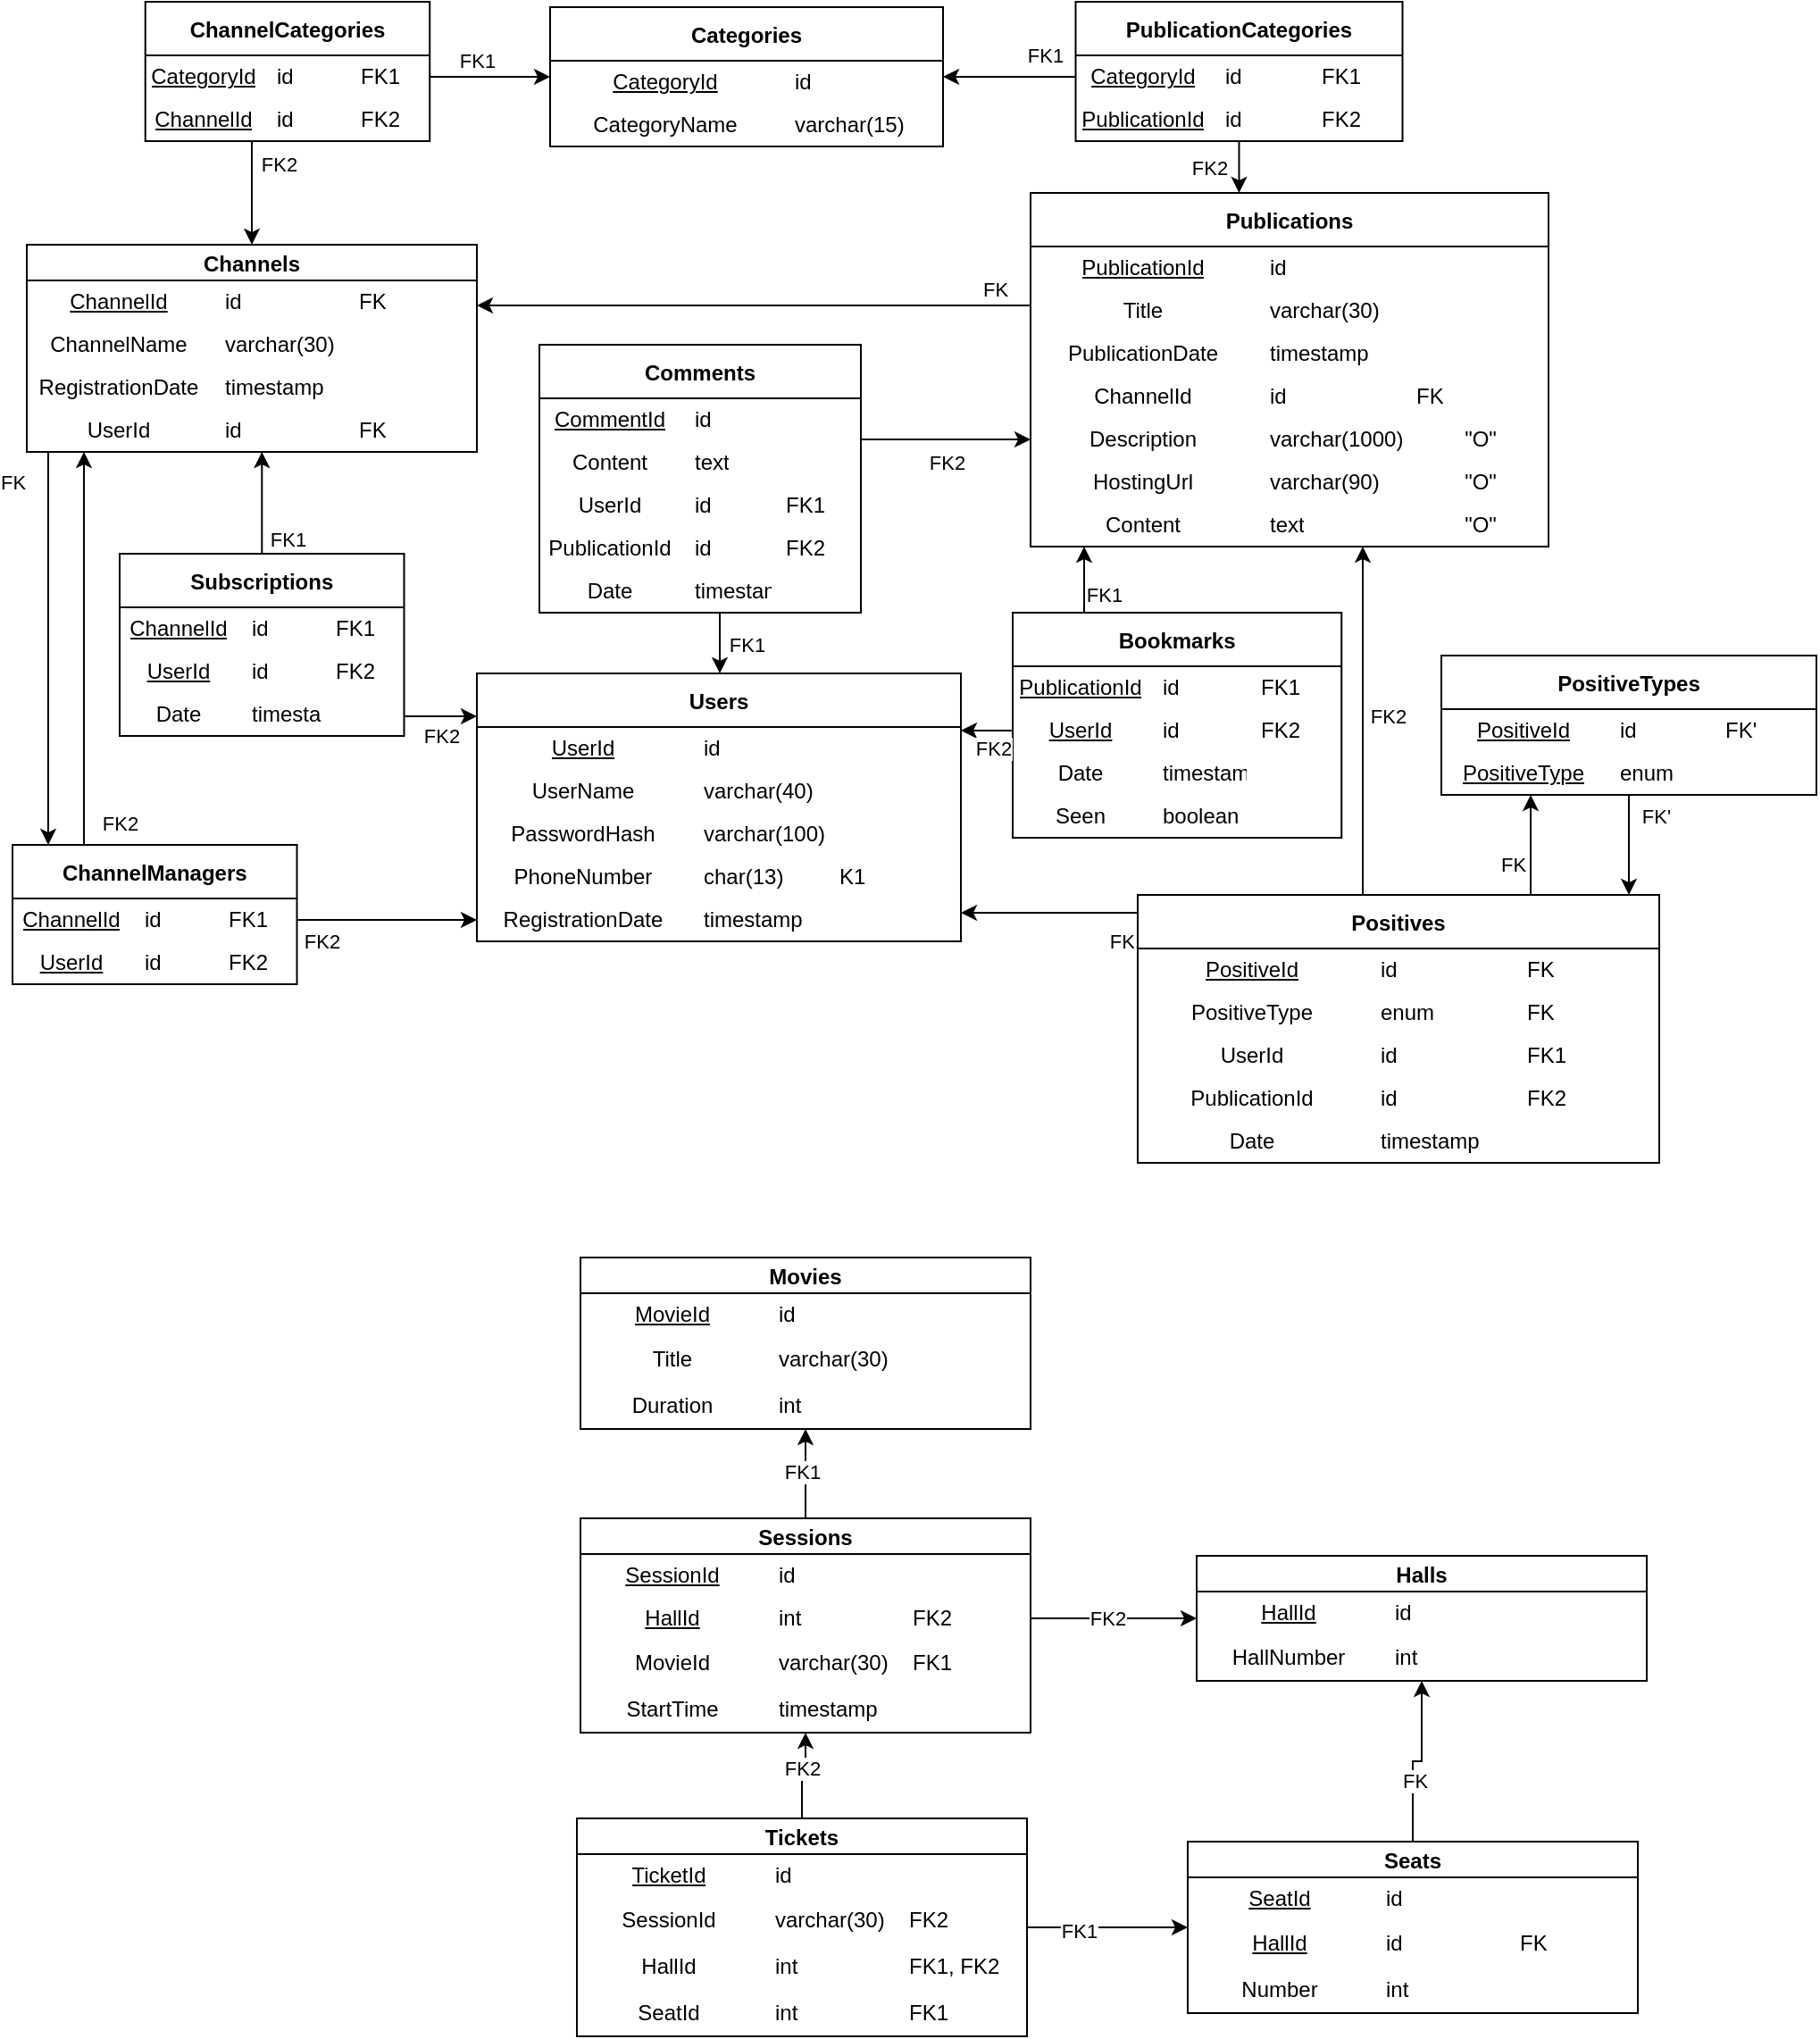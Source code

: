 <mxfile version="22.1.21" type="device">
  <diagram name="Страница — 1" id="wq0nw_r8OZQafI-y_hhO">
    <mxGraphModel dx="1114" dy="-420" grid="0" gridSize="10" guides="1" tooltips="1" connect="1" arrows="1" fold="1" page="1" pageScale="1" pageWidth="1920" pageHeight="1200" math="0" shadow="0">
      <root>
        <mxCell id="0" />
        <mxCell id="1" parent="0" />
        <mxCell id="HYcTxMyuRKOntKc_vmQw-120" value="Users" style="shape=table;startSize=30;container=1;collapsible=0;childLayout=tableLayout;fixedRows=1;rowLines=0;fontStyle=1;rounded=0;shadow=0;glass=0;strokeColor=default;swimlaneBody=1;horizontal=1;swimlaneHead=1;top=1;bottom=1;left=1;right=1;connectable=1;allowArrows=1;fixDash=0;editable=1;movable=1;resizable=1;rotatable=1;deletable=1;treeFolding=0;pointerEvents=1;enumerate=0;comic=0;movableLabel=0;backgroundOutline=0;metaEdit=0;snapToPoint=0;resizeLastRow=0;columnLines=0;align=center;" parent="1" vertex="1">
          <mxGeometry x="280" y="1626" width="271" height="150" as="geometry" />
        </mxCell>
        <mxCell id="HYcTxMyuRKOntKc_vmQw-121" value="" style="shape=tableRow;horizontal=0;startSize=0;swimlaneHead=0;swimlaneBody=0;top=0;left=0;bottom=0;right=0;collapsible=0;dropTarget=0;fillColor=none;points=[[0,0.5],[1,0.5]];portConstraint=eastwest;rounded=0;shadow=0;glass=0;strokeColor=default;" parent="HYcTxMyuRKOntKc_vmQw-120" vertex="1">
          <mxGeometry y="30" width="271" height="24" as="geometry" />
        </mxCell>
        <mxCell id="HYcTxMyuRKOntKc_vmQw-122" value="&lt;u&gt;UserId&lt;/u&gt;" style="shape=partialRectangle;html=1;whiteSpace=wrap;connectable=0;fillColor=none;top=0;left=0;bottom=0;right=0;overflow=hidden;pointerEvents=1;rounded=0;shadow=0;glass=0;strokeColor=default;spacing=0;spacingBottom=0;" parent="HYcTxMyuRKOntKc_vmQw-121" vertex="1">
          <mxGeometry width="119" height="24" as="geometry">
            <mxRectangle width="119" height="24" as="alternateBounds" />
          </mxGeometry>
        </mxCell>
        <mxCell id="HYcTxMyuRKOntKc_vmQw-123" value="id" style="shape=partialRectangle;html=1;whiteSpace=wrap;connectable=0;fillColor=none;top=0;left=0;bottom=0;right=0;align=left;spacingLeft=6;overflow=hidden;rounded=0;shadow=0;glass=0;strokeColor=default;" parent="HYcTxMyuRKOntKc_vmQw-121" vertex="1">
          <mxGeometry x="119" width="76" height="24" as="geometry">
            <mxRectangle width="76" height="24" as="alternateBounds" />
          </mxGeometry>
        </mxCell>
        <mxCell id="98a0qH4xI2bSEEBEJuzt-1" style="shape=partialRectangle;html=1;whiteSpace=wrap;connectable=0;fillColor=none;top=0;left=0;bottom=0;right=0;align=left;spacingLeft=6;overflow=hidden;rounded=0;shadow=0;glass=0;strokeColor=default;" parent="HYcTxMyuRKOntKc_vmQw-121" vertex="1">
          <mxGeometry x="195" width="76" height="24" as="geometry">
            <mxRectangle width="76" height="24" as="alternateBounds" />
          </mxGeometry>
        </mxCell>
        <mxCell id="HYcTxMyuRKOntKc_vmQw-124" value="" style="shape=tableRow;horizontal=0;startSize=0;swimlaneHead=0;swimlaneBody=0;top=0;left=0;bottom=0;right=0;collapsible=0;dropTarget=0;fillColor=none;points=[[0,0.5],[1,0.5]];portConstraint=eastwest;rounded=0;shadow=0;glass=0;strokeColor=default;" parent="HYcTxMyuRKOntKc_vmQw-120" vertex="1">
          <mxGeometry y="54" width="271" height="24" as="geometry" />
        </mxCell>
        <mxCell id="HYcTxMyuRKOntKc_vmQw-125" value="UserName" style="shape=partialRectangle;html=1;whiteSpace=wrap;connectable=0;fillColor=none;top=0;left=0;bottom=0;right=0;overflow=hidden;rounded=0;shadow=0;glass=0;strokeColor=default;" parent="HYcTxMyuRKOntKc_vmQw-124" vertex="1">
          <mxGeometry width="119" height="24" as="geometry">
            <mxRectangle width="119" height="24" as="alternateBounds" />
          </mxGeometry>
        </mxCell>
        <mxCell id="HYcTxMyuRKOntKc_vmQw-126" value="varchar(40)" style="shape=partialRectangle;html=1;connectable=0;fillColor=none;top=0;left=0;bottom=0;right=0;align=left;spacingLeft=6;overflow=hidden;rounded=0;shadow=0;glass=0;strokeColor=default;labelBorderColor=none;whiteSpace=wrap;" parent="HYcTxMyuRKOntKc_vmQw-124" vertex="1">
          <mxGeometry x="119" width="76" height="24" as="geometry">
            <mxRectangle width="76" height="24" as="alternateBounds" />
          </mxGeometry>
        </mxCell>
        <mxCell id="98a0qH4xI2bSEEBEJuzt-2" style="shape=partialRectangle;html=1;connectable=0;fillColor=none;top=0;left=0;bottom=0;right=0;align=left;spacingLeft=6;overflow=hidden;rounded=0;shadow=0;glass=0;strokeColor=default;labelBorderColor=none;whiteSpace=wrap;" parent="HYcTxMyuRKOntKc_vmQw-124" vertex="1">
          <mxGeometry x="195" width="76" height="24" as="geometry">
            <mxRectangle width="76" height="24" as="alternateBounds" />
          </mxGeometry>
        </mxCell>
        <mxCell id="HYcTxMyuRKOntKc_vmQw-127" value="" style="shape=tableRow;horizontal=0;startSize=0;swimlaneHead=0;swimlaneBody=0;top=0;left=0;bottom=0;right=0;collapsible=0;dropTarget=0;fillColor=none;points=[[0,0.5],[1,0.5]];portConstraint=eastwest;rounded=0;shadow=0;glass=0;strokeColor=default;" parent="HYcTxMyuRKOntKc_vmQw-120" vertex="1">
          <mxGeometry y="78" width="271" height="24" as="geometry" />
        </mxCell>
        <mxCell id="HYcTxMyuRKOntKc_vmQw-128" value="PasswordHash" style="shape=partialRectangle;html=1;whiteSpace=wrap;connectable=0;fillColor=none;top=0;left=0;bottom=0;right=0;overflow=hidden;rounded=0;shadow=0;glass=0;strokeColor=default;" parent="HYcTxMyuRKOntKc_vmQw-127" vertex="1">
          <mxGeometry width="119" height="24" as="geometry">
            <mxRectangle width="119" height="24" as="alternateBounds" />
          </mxGeometry>
        </mxCell>
        <mxCell id="HYcTxMyuRKOntKc_vmQw-129" value="varchar(100)" style="shape=partialRectangle;html=1;connectable=0;fillColor=none;top=0;left=0;bottom=0;right=0;align=left;spacingLeft=6;overflow=hidden;rounded=0;shadow=0;glass=0;strokeColor=default;labelBorderColor=none;whiteSpace=wrap;" parent="HYcTxMyuRKOntKc_vmQw-127" vertex="1">
          <mxGeometry x="119" width="76" height="24" as="geometry">
            <mxRectangle width="76" height="24" as="alternateBounds" />
          </mxGeometry>
        </mxCell>
        <mxCell id="98a0qH4xI2bSEEBEJuzt-3" value="" style="shape=partialRectangle;html=1;connectable=0;fillColor=none;top=0;left=0;bottom=0;right=0;align=left;spacingLeft=6;overflow=hidden;rounded=0;shadow=0;glass=0;strokeColor=default;labelBorderColor=none;whiteSpace=wrap;" parent="HYcTxMyuRKOntKc_vmQw-127" vertex="1">
          <mxGeometry x="195" width="76" height="24" as="geometry">
            <mxRectangle width="76" height="24" as="alternateBounds" />
          </mxGeometry>
        </mxCell>
        <mxCell id="HYcTxMyuRKOntKc_vmQw-130" value="" style="shape=tableRow;horizontal=0;startSize=0;swimlaneHead=0;swimlaneBody=0;top=0;left=0;bottom=0;right=0;collapsible=0;dropTarget=0;fillColor=none;points=[[0,0.5],[1,0.5]];portConstraint=eastwest;rounded=0;shadow=0;glass=0;strokeColor=default;" parent="HYcTxMyuRKOntKc_vmQw-120" vertex="1">
          <mxGeometry y="102" width="271" height="24" as="geometry" />
        </mxCell>
        <mxCell id="HYcTxMyuRKOntKc_vmQw-131" value="PhoneNumber" style="shape=partialRectangle;html=1;whiteSpace=wrap;connectable=0;fillColor=none;top=0;left=0;bottom=0;right=0;overflow=hidden;rounded=0;shadow=0;glass=0;strokeColor=default;" parent="HYcTxMyuRKOntKc_vmQw-130" vertex="1">
          <mxGeometry width="119" height="24" as="geometry">
            <mxRectangle width="119" height="24" as="alternateBounds" />
          </mxGeometry>
        </mxCell>
        <mxCell id="HYcTxMyuRKOntKc_vmQw-132" value="char(13)" style="shape=partialRectangle;html=1;connectable=0;fillColor=none;top=0;left=0;bottom=0;right=0;align=left;spacingLeft=6;overflow=hidden;rounded=0;shadow=0;glass=0;strokeColor=default;labelBorderColor=none;whiteSpace=wrap;" parent="HYcTxMyuRKOntKc_vmQw-130" vertex="1">
          <mxGeometry x="119" width="76" height="24" as="geometry">
            <mxRectangle width="76" height="24" as="alternateBounds" />
          </mxGeometry>
        </mxCell>
        <mxCell id="98a0qH4xI2bSEEBEJuzt-4" value="K1" style="shape=partialRectangle;html=1;connectable=0;fillColor=none;top=0;left=0;bottom=0;right=0;align=left;spacingLeft=6;overflow=hidden;rounded=0;shadow=0;glass=0;strokeColor=default;labelBorderColor=none;whiteSpace=wrap;" parent="HYcTxMyuRKOntKc_vmQw-130" vertex="1">
          <mxGeometry x="195" width="76" height="24" as="geometry">
            <mxRectangle width="76" height="24" as="alternateBounds" />
          </mxGeometry>
        </mxCell>
        <mxCell id="HYcTxMyuRKOntKc_vmQw-133" value="" style="shape=tableRow;horizontal=0;startSize=0;swimlaneHead=0;swimlaneBody=0;top=0;left=0;bottom=0;right=0;collapsible=0;dropTarget=0;fillColor=none;points=[[0,0.5],[1,0.5]];portConstraint=eastwest;rounded=0;shadow=0;glass=0;strokeColor=default;" parent="HYcTxMyuRKOntKc_vmQw-120" vertex="1">
          <mxGeometry y="126" width="271" height="24" as="geometry" />
        </mxCell>
        <mxCell id="HYcTxMyuRKOntKc_vmQw-134" value="RegistrationDate" style="shape=partialRectangle;html=1;whiteSpace=wrap;connectable=0;fillColor=none;top=0;left=0;bottom=0;right=0;overflow=hidden;rounded=0;shadow=0;glass=0;strokeColor=default;" parent="HYcTxMyuRKOntKc_vmQw-133" vertex="1">
          <mxGeometry width="119" height="24" as="geometry">
            <mxRectangle width="119" height="24" as="alternateBounds" />
          </mxGeometry>
        </mxCell>
        <mxCell id="HYcTxMyuRKOntKc_vmQw-135" value="timestamp" style="shape=partialRectangle;html=1;connectable=0;fillColor=none;top=0;left=0;bottom=0;right=0;align=left;spacingLeft=6;overflow=hidden;rounded=0;shadow=0;glass=0;strokeColor=default;labelBorderColor=none;whiteSpace=wrap;" parent="HYcTxMyuRKOntKc_vmQw-133" vertex="1">
          <mxGeometry x="119" width="76" height="24" as="geometry">
            <mxRectangle width="76" height="24" as="alternateBounds" />
          </mxGeometry>
        </mxCell>
        <mxCell id="98a0qH4xI2bSEEBEJuzt-5" style="shape=partialRectangle;html=1;connectable=0;fillColor=none;top=0;left=0;bottom=0;right=0;align=left;spacingLeft=6;overflow=hidden;rounded=0;shadow=0;glass=0;strokeColor=default;labelBorderColor=none;whiteSpace=wrap;" parent="HYcTxMyuRKOntKc_vmQw-133" vertex="1">
          <mxGeometry x="195" width="76" height="24" as="geometry">
            <mxRectangle width="76" height="24" as="alternateBounds" />
          </mxGeometry>
        </mxCell>
        <mxCell id="HYcTxMyuRKOntKc_vmQw-314" style="edgeStyle=orthogonalEdgeStyle;rounded=0;orthogonalLoop=1;jettySize=auto;html=1;" parent="1" source="HYcTxMyuRKOntKc_vmQw-136" target="HYcTxMyuRKOntKc_vmQw-171" edge="1">
          <mxGeometry relative="1" as="geometry">
            <Array as="points">
              <mxPoint x="520" y="1495" />
              <mxPoint x="520" y="1495" />
            </Array>
          </mxGeometry>
        </mxCell>
        <mxCell id="HYcTxMyuRKOntKc_vmQw-315" value="FK2" style="edgeLabel;html=1;align=center;verticalAlign=middle;resizable=0;points=[];" parent="HYcTxMyuRKOntKc_vmQw-314" vertex="1" connectable="0">
          <mxGeometry x="0.123" y="1" relative="1" as="geometry">
            <mxPoint x="-6" y="14" as="offset" />
          </mxGeometry>
        </mxCell>
        <mxCell id="HYcTxMyuRKOntKc_vmQw-136" value="Comments" style="shape=table;startSize=30;container=1;collapsible=0;childLayout=tableLayout;fixedRows=1;rowLines=0;fontStyle=1;rounded=0;shadow=0;glass=0;strokeColor=default;swimlaneBody=1;horizontal=1;swimlaneHead=1;top=1;bottom=1;left=1;right=1;connectable=1;allowArrows=1;fixDash=0;editable=1;movable=1;resizable=1;rotatable=1;deletable=1;treeFolding=0;pointerEvents=1;enumerate=0;comic=0;movableLabel=0;backgroundOutline=0;metaEdit=0;snapToPoint=0;resizeLastRow=0;columnLines=0;align=center;" parent="1" vertex="1">
          <mxGeometry x="315" y="1442" width="180" height="150" as="geometry" />
        </mxCell>
        <mxCell id="HYcTxMyuRKOntKc_vmQw-137" value="" style="shape=tableRow;horizontal=0;startSize=0;swimlaneHead=0;swimlaneBody=0;top=0;left=0;bottom=0;right=0;collapsible=0;dropTarget=0;fillColor=none;points=[[0,0.5],[1,0.5]];portConstraint=eastwest;rounded=0;shadow=0;glass=0;strokeColor=default;" parent="HYcTxMyuRKOntKc_vmQw-136" vertex="1">
          <mxGeometry y="30" width="180" height="24" as="geometry" />
        </mxCell>
        <mxCell id="HYcTxMyuRKOntKc_vmQw-138" value="&lt;u&gt;CommentId&lt;/u&gt;" style="shape=partialRectangle;html=1;whiteSpace=wrap;connectable=0;fillColor=none;top=0;left=0;bottom=0;right=0;overflow=hidden;pointerEvents=1;rounded=0;shadow=0;glass=0;strokeColor=default;spacing=0;spacingBottom=0;" parent="HYcTxMyuRKOntKc_vmQw-137" vertex="1">
          <mxGeometry width="79" height="24" as="geometry">
            <mxRectangle width="79" height="24" as="alternateBounds" />
          </mxGeometry>
        </mxCell>
        <mxCell id="HYcTxMyuRKOntKc_vmQw-139" value="id" style="shape=partialRectangle;html=1;whiteSpace=wrap;connectable=0;fillColor=none;top=0;left=0;bottom=0;right=0;align=left;spacingLeft=6;overflow=hidden;rounded=0;shadow=0;glass=0;strokeColor=default;" parent="HYcTxMyuRKOntKc_vmQw-137" vertex="1">
          <mxGeometry x="79" width="51" height="24" as="geometry">
            <mxRectangle width="51" height="24" as="alternateBounds" />
          </mxGeometry>
        </mxCell>
        <mxCell id="HYcTxMyuRKOntKc_vmQw-305" style="shape=partialRectangle;html=1;whiteSpace=wrap;connectable=0;fillColor=none;top=0;left=0;bottom=0;right=0;align=left;spacingLeft=6;overflow=hidden;rounded=0;shadow=0;glass=0;strokeColor=default;" parent="HYcTxMyuRKOntKc_vmQw-137" vertex="1">
          <mxGeometry x="130" width="50" height="24" as="geometry">
            <mxRectangle width="50" height="24" as="alternateBounds" />
          </mxGeometry>
        </mxCell>
        <mxCell id="HYcTxMyuRKOntKc_vmQw-140" value="" style="shape=tableRow;horizontal=0;startSize=0;swimlaneHead=0;swimlaneBody=0;top=0;left=0;bottom=0;right=0;collapsible=0;dropTarget=0;fillColor=none;points=[[0,0.5],[1,0.5]];portConstraint=eastwest;rounded=0;shadow=0;glass=0;strokeColor=default;" parent="HYcTxMyuRKOntKc_vmQw-136" vertex="1">
          <mxGeometry y="54" width="180" height="24" as="geometry" />
        </mxCell>
        <mxCell id="HYcTxMyuRKOntKc_vmQw-141" value="Content" style="shape=partialRectangle;html=1;whiteSpace=wrap;connectable=0;fillColor=none;top=0;left=0;bottom=0;right=0;overflow=hidden;rounded=0;shadow=0;glass=0;strokeColor=default;" parent="HYcTxMyuRKOntKc_vmQw-140" vertex="1">
          <mxGeometry width="79" height="24" as="geometry">
            <mxRectangle width="79" height="24" as="alternateBounds" />
          </mxGeometry>
        </mxCell>
        <mxCell id="HYcTxMyuRKOntKc_vmQw-142" value="text" style="shape=partialRectangle;html=1;connectable=0;fillColor=none;top=0;left=0;bottom=0;right=0;align=left;spacingLeft=6;overflow=hidden;rounded=0;shadow=0;glass=0;strokeColor=default;labelBorderColor=none;whiteSpace=wrap;" parent="HYcTxMyuRKOntKc_vmQw-140" vertex="1">
          <mxGeometry x="79" width="51" height="24" as="geometry">
            <mxRectangle width="51" height="24" as="alternateBounds" />
          </mxGeometry>
        </mxCell>
        <mxCell id="HYcTxMyuRKOntKc_vmQw-306" style="shape=partialRectangle;html=1;connectable=0;fillColor=none;top=0;left=0;bottom=0;right=0;align=left;spacingLeft=6;overflow=hidden;rounded=0;shadow=0;glass=0;strokeColor=default;labelBorderColor=none;whiteSpace=wrap;" parent="HYcTxMyuRKOntKc_vmQw-140" vertex="1">
          <mxGeometry x="130" width="50" height="24" as="geometry">
            <mxRectangle width="50" height="24" as="alternateBounds" />
          </mxGeometry>
        </mxCell>
        <mxCell id="HYcTxMyuRKOntKc_vmQw-302" value="" style="shape=tableRow;horizontal=0;startSize=0;swimlaneHead=0;swimlaneBody=0;top=0;left=0;bottom=0;right=0;collapsible=0;dropTarget=0;fillColor=none;points=[[0,0.5],[1,0.5]];portConstraint=eastwest;rounded=0;shadow=0;glass=0;strokeColor=default;" parent="HYcTxMyuRKOntKc_vmQw-136" vertex="1">
          <mxGeometry y="78" width="180" height="24" as="geometry" />
        </mxCell>
        <mxCell id="HYcTxMyuRKOntKc_vmQw-303" value="UserId" style="shape=partialRectangle;html=1;whiteSpace=wrap;connectable=0;fillColor=none;top=0;left=0;bottom=0;right=0;overflow=hidden;rounded=0;shadow=0;glass=0;strokeColor=default;" parent="HYcTxMyuRKOntKc_vmQw-302" vertex="1">
          <mxGeometry width="79" height="24" as="geometry">
            <mxRectangle width="79" height="24" as="alternateBounds" />
          </mxGeometry>
        </mxCell>
        <mxCell id="HYcTxMyuRKOntKc_vmQw-304" value="id" style="shape=partialRectangle;html=1;connectable=0;fillColor=none;top=0;left=0;bottom=0;right=0;align=left;spacingLeft=6;overflow=hidden;rounded=0;shadow=0;glass=0;strokeColor=default;labelBorderColor=none;whiteSpace=wrap;" parent="HYcTxMyuRKOntKc_vmQw-302" vertex="1">
          <mxGeometry x="79" width="51" height="24" as="geometry">
            <mxRectangle width="51" height="24" as="alternateBounds" />
          </mxGeometry>
        </mxCell>
        <mxCell id="HYcTxMyuRKOntKc_vmQw-307" value="FK1" style="shape=partialRectangle;html=1;connectable=0;fillColor=none;top=0;left=0;bottom=0;right=0;align=left;spacingLeft=6;overflow=hidden;rounded=0;shadow=0;glass=0;strokeColor=default;labelBorderColor=none;whiteSpace=wrap;" parent="HYcTxMyuRKOntKc_vmQw-302" vertex="1">
          <mxGeometry x="130" width="50" height="24" as="geometry">
            <mxRectangle width="50" height="24" as="alternateBounds" />
          </mxGeometry>
        </mxCell>
        <mxCell id="HYcTxMyuRKOntKc_vmQw-310" style="shape=tableRow;horizontal=0;startSize=0;swimlaneHead=0;swimlaneBody=0;top=0;left=0;bottom=0;right=0;collapsible=0;dropTarget=0;fillColor=none;points=[[0,0.5],[1,0.5]];portConstraint=eastwest;rounded=0;shadow=0;glass=0;strokeColor=default;" parent="HYcTxMyuRKOntKc_vmQw-136" vertex="1">
          <mxGeometry y="102" width="180" height="24" as="geometry" />
        </mxCell>
        <mxCell id="HYcTxMyuRKOntKc_vmQw-311" value="PublicationId" style="shape=partialRectangle;html=1;whiteSpace=wrap;connectable=0;fillColor=none;top=0;left=0;bottom=0;right=0;overflow=hidden;rounded=0;shadow=0;glass=0;strokeColor=default;" parent="HYcTxMyuRKOntKc_vmQw-310" vertex="1">
          <mxGeometry width="79" height="24" as="geometry">
            <mxRectangle width="79" height="24" as="alternateBounds" />
          </mxGeometry>
        </mxCell>
        <mxCell id="HYcTxMyuRKOntKc_vmQw-312" value="id" style="shape=partialRectangle;html=1;connectable=0;fillColor=none;top=0;left=0;bottom=0;right=0;align=left;spacingLeft=6;overflow=hidden;rounded=0;shadow=0;glass=0;strokeColor=default;labelBorderColor=none;whiteSpace=wrap;" parent="HYcTxMyuRKOntKc_vmQw-310" vertex="1">
          <mxGeometry x="79" width="51" height="24" as="geometry">
            <mxRectangle width="51" height="24" as="alternateBounds" />
          </mxGeometry>
        </mxCell>
        <mxCell id="HYcTxMyuRKOntKc_vmQw-313" value="FK2" style="shape=partialRectangle;html=1;connectable=0;fillColor=none;top=0;left=0;bottom=0;right=0;align=left;spacingLeft=6;overflow=hidden;rounded=0;shadow=0;glass=0;strokeColor=default;labelBorderColor=none;whiteSpace=wrap;" parent="HYcTxMyuRKOntKc_vmQw-310" vertex="1">
          <mxGeometry x="130" width="50" height="24" as="geometry">
            <mxRectangle width="50" height="24" as="alternateBounds" />
          </mxGeometry>
        </mxCell>
        <mxCell id="98a0qH4xI2bSEEBEJuzt-81" style="shape=tableRow;horizontal=0;startSize=0;swimlaneHead=0;swimlaneBody=0;top=0;left=0;bottom=0;right=0;collapsible=0;dropTarget=0;fillColor=none;points=[[0,0.5],[1,0.5]];portConstraint=eastwest;rounded=0;shadow=0;glass=0;strokeColor=default;" parent="HYcTxMyuRKOntKc_vmQw-136" vertex="1">
          <mxGeometry y="126" width="180" height="24" as="geometry" />
        </mxCell>
        <mxCell id="98a0qH4xI2bSEEBEJuzt-82" value="Date" style="shape=partialRectangle;html=1;whiteSpace=wrap;connectable=0;fillColor=none;top=0;left=0;bottom=0;right=0;overflow=hidden;rounded=0;shadow=0;glass=0;strokeColor=default;" parent="98a0qH4xI2bSEEBEJuzt-81" vertex="1">
          <mxGeometry width="79" height="24" as="geometry">
            <mxRectangle width="79" height="24" as="alternateBounds" />
          </mxGeometry>
        </mxCell>
        <mxCell id="98a0qH4xI2bSEEBEJuzt-83" value="timestamp" style="shape=partialRectangle;html=1;connectable=0;fillColor=none;top=0;left=0;bottom=0;right=0;align=left;spacingLeft=6;overflow=hidden;rounded=0;shadow=0;glass=0;strokeColor=default;labelBorderColor=none;whiteSpace=wrap;" parent="98a0qH4xI2bSEEBEJuzt-81" vertex="1">
          <mxGeometry x="79" width="51" height="24" as="geometry">
            <mxRectangle width="51" height="24" as="alternateBounds" />
          </mxGeometry>
        </mxCell>
        <mxCell id="98a0qH4xI2bSEEBEJuzt-84" style="shape=partialRectangle;html=1;connectable=0;fillColor=none;top=0;left=0;bottom=0;right=0;align=left;spacingLeft=6;overflow=hidden;rounded=0;shadow=0;glass=0;strokeColor=default;labelBorderColor=none;whiteSpace=wrap;" parent="98a0qH4xI2bSEEBEJuzt-81" vertex="1">
          <mxGeometry x="130" width="50" height="24" as="geometry">
            <mxRectangle width="50" height="24" as="alternateBounds" />
          </mxGeometry>
        </mxCell>
        <mxCell id="HYcTxMyuRKOntKc_vmQw-145" value="Channels" style="shape=table;startSize=20;container=1;collapsible=0;childLayout=tableLayout;fixedRows=1;rowLines=0;fontStyle=1;rounded=0;shadow=0;glass=0;strokeColor=default;swimlaneBody=1;horizontal=1;swimlaneHead=1;top=1;bottom=1;left=1;right=1;connectable=1;allowArrows=1;fixDash=0;editable=1;movable=1;resizable=1;rotatable=1;deletable=1;treeFolding=0;pointerEvents=1;enumerate=0;comic=0;movableLabel=0;backgroundOutline=0;metaEdit=0;snapToPoint=0;resizeLastRow=0;columnLines=0;align=center;" parent="1" vertex="1">
          <mxGeometry x="28" y="1386" width="252" height="116" as="geometry" />
        </mxCell>
        <mxCell id="HYcTxMyuRKOntKc_vmQw-146" value="" style="shape=tableRow;horizontal=0;startSize=0;swimlaneHead=0;swimlaneBody=0;top=0;left=0;bottom=0;right=0;collapsible=0;dropTarget=0;fillColor=none;points=[[0,0.5],[1,0.5]];portConstraint=eastwest;rounded=0;shadow=0;glass=0;strokeColor=default;" parent="HYcTxMyuRKOntKc_vmQw-145" vertex="1">
          <mxGeometry y="20" width="252" height="24" as="geometry" />
        </mxCell>
        <mxCell id="HYcTxMyuRKOntKc_vmQw-147" value="&lt;u&gt;ChannelId&lt;/u&gt;" style="shape=partialRectangle;html=1;whiteSpace=wrap;connectable=0;fillColor=none;top=0;left=0;bottom=0;right=0;overflow=hidden;pointerEvents=1;rounded=0;shadow=0;glass=0;strokeColor=default;spacing=0;spacingBottom=0;" parent="HYcTxMyuRKOntKc_vmQw-146" vertex="1">
          <mxGeometry width="103" height="24" as="geometry">
            <mxRectangle width="103" height="24" as="alternateBounds" />
          </mxGeometry>
        </mxCell>
        <mxCell id="HYcTxMyuRKOntKc_vmQw-148" value="id" style="shape=partialRectangle;html=1;whiteSpace=wrap;connectable=0;fillColor=none;top=0;left=0;bottom=0;right=0;align=left;spacingLeft=6;overflow=hidden;rounded=0;shadow=0;glass=0;strokeColor=default;" parent="HYcTxMyuRKOntKc_vmQw-146" vertex="1">
          <mxGeometry x="103" width="75" height="24" as="geometry">
            <mxRectangle width="75" height="24" as="alternateBounds" />
          </mxGeometry>
        </mxCell>
        <mxCell id="HYcTxMyuRKOntKc_vmQw-296" value="FK" style="shape=partialRectangle;html=1;whiteSpace=wrap;connectable=0;fillColor=none;top=0;left=0;bottom=0;right=0;align=left;spacingLeft=6;overflow=hidden;rounded=0;shadow=0;glass=0;strokeColor=default;" parent="HYcTxMyuRKOntKc_vmQw-146" vertex="1">
          <mxGeometry x="178" width="74" height="24" as="geometry">
            <mxRectangle width="74" height="24" as="alternateBounds" />
          </mxGeometry>
        </mxCell>
        <mxCell id="HYcTxMyuRKOntKc_vmQw-149" value="" style="shape=tableRow;horizontal=0;startSize=0;swimlaneHead=0;swimlaneBody=0;top=0;left=0;bottom=0;right=0;collapsible=0;dropTarget=0;fillColor=none;points=[[0,0.5],[1,0.5]];portConstraint=eastwest;rounded=0;shadow=0;glass=0;strokeColor=default;" parent="HYcTxMyuRKOntKc_vmQw-145" vertex="1">
          <mxGeometry y="44" width="252" height="24" as="geometry" />
        </mxCell>
        <mxCell id="HYcTxMyuRKOntKc_vmQw-150" value="ChannelName" style="shape=partialRectangle;html=1;whiteSpace=wrap;connectable=0;fillColor=none;top=0;left=0;bottom=0;right=0;overflow=hidden;rounded=0;shadow=0;glass=0;strokeColor=default;" parent="HYcTxMyuRKOntKc_vmQw-149" vertex="1">
          <mxGeometry width="103" height="24" as="geometry">
            <mxRectangle width="103" height="24" as="alternateBounds" />
          </mxGeometry>
        </mxCell>
        <mxCell id="HYcTxMyuRKOntKc_vmQw-151" value="varchar(30)" style="shape=partialRectangle;html=1;connectable=0;fillColor=none;top=0;left=0;bottom=0;right=0;align=left;spacingLeft=6;overflow=hidden;rounded=0;shadow=0;glass=0;strokeColor=default;labelBorderColor=none;whiteSpace=wrap;" parent="HYcTxMyuRKOntKc_vmQw-149" vertex="1">
          <mxGeometry x="103" width="75" height="24" as="geometry">
            <mxRectangle width="75" height="24" as="alternateBounds" />
          </mxGeometry>
        </mxCell>
        <mxCell id="HYcTxMyuRKOntKc_vmQw-297" style="shape=partialRectangle;html=1;connectable=0;fillColor=none;top=0;left=0;bottom=0;right=0;align=left;spacingLeft=6;overflow=hidden;rounded=0;shadow=0;glass=0;strokeColor=default;labelBorderColor=none;whiteSpace=wrap;" parent="HYcTxMyuRKOntKc_vmQw-149" vertex="1">
          <mxGeometry x="178" width="74" height="24" as="geometry">
            <mxRectangle width="74" height="24" as="alternateBounds" />
          </mxGeometry>
        </mxCell>
        <mxCell id="HYcTxMyuRKOntKc_vmQw-152" value="" style="shape=tableRow;horizontal=0;startSize=0;swimlaneHead=0;swimlaneBody=0;top=0;left=0;bottom=0;right=0;collapsible=0;dropTarget=0;fillColor=none;points=[[0,0.5],[1,0.5]];portConstraint=eastwest;rounded=0;shadow=0;glass=0;strokeColor=default;" parent="HYcTxMyuRKOntKc_vmQw-145" vertex="1">
          <mxGeometry y="68" width="252" height="24" as="geometry" />
        </mxCell>
        <mxCell id="HYcTxMyuRKOntKc_vmQw-153" value="RegistrationDate" style="shape=partialRectangle;html=1;whiteSpace=wrap;connectable=0;fillColor=none;top=0;left=0;bottom=0;right=0;overflow=hidden;rounded=0;shadow=0;glass=0;strokeColor=default;" parent="HYcTxMyuRKOntKc_vmQw-152" vertex="1">
          <mxGeometry width="103" height="24" as="geometry">
            <mxRectangle width="103" height="24" as="alternateBounds" />
          </mxGeometry>
        </mxCell>
        <mxCell id="HYcTxMyuRKOntKc_vmQw-154" value="timestamp" style="shape=partialRectangle;html=1;connectable=0;fillColor=none;top=0;left=0;bottom=0;right=0;align=left;spacingLeft=6;overflow=hidden;rounded=0;shadow=0;glass=0;strokeColor=default;labelBorderColor=none;whiteSpace=wrap;" parent="HYcTxMyuRKOntKc_vmQw-152" vertex="1">
          <mxGeometry x="103" width="75" height="24" as="geometry">
            <mxRectangle width="75" height="24" as="alternateBounds" />
          </mxGeometry>
        </mxCell>
        <mxCell id="HYcTxMyuRKOntKc_vmQw-298" style="shape=partialRectangle;html=1;connectable=0;fillColor=none;top=0;left=0;bottom=0;right=0;align=left;spacingLeft=6;overflow=hidden;rounded=0;shadow=0;glass=0;strokeColor=default;labelBorderColor=none;whiteSpace=wrap;" parent="HYcTxMyuRKOntKc_vmQw-152" vertex="1">
          <mxGeometry x="178" width="74" height="24" as="geometry">
            <mxRectangle width="74" height="24" as="alternateBounds" />
          </mxGeometry>
        </mxCell>
        <mxCell id="HYcTxMyuRKOntKc_vmQw-278" value="" style="shape=tableRow;horizontal=0;startSize=0;swimlaneHead=0;swimlaneBody=0;top=0;left=0;bottom=0;right=0;collapsible=0;dropTarget=0;fillColor=none;points=[[0,0.5],[1,0.5]];portConstraint=eastwest;rounded=0;shadow=0;glass=0;strokeColor=default;" parent="HYcTxMyuRKOntKc_vmQw-145" vertex="1">
          <mxGeometry y="92" width="252" height="24" as="geometry" />
        </mxCell>
        <mxCell id="HYcTxMyuRKOntKc_vmQw-279" value="UserId" style="shape=partialRectangle;html=1;whiteSpace=wrap;connectable=0;fillColor=none;top=0;left=0;bottom=0;right=0;overflow=hidden;rounded=0;shadow=0;glass=0;strokeColor=default;" parent="HYcTxMyuRKOntKc_vmQw-278" vertex="1">
          <mxGeometry width="103" height="24" as="geometry">
            <mxRectangle width="103" height="24" as="alternateBounds" />
          </mxGeometry>
        </mxCell>
        <mxCell id="HYcTxMyuRKOntKc_vmQw-280" value="id" style="shape=partialRectangle;html=1;connectable=0;fillColor=none;top=0;left=0;bottom=0;right=0;align=left;spacingLeft=6;overflow=hidden;rounded=0;shadow=0;glass=0;strokeColor=default;labelBorderColor=none;whiteSpace=wrap;" parent="HYcTxMyuRKOntKc_vmQw-278" vertex="1">
          <mxGeometry x="103" width="75" height="24" as="geometry">
            <mxRectangle width="75" height="24" as="alternateBounds" />
          </mxGeometry>
        </mxCell>
        <mxCell id="HYcTxMyuRKOntKc_vmQw-299" value="FK" style="shape=partialRectangle;html=1;connectable=0;fillColor=none;top=0;left=0;bottom=0;right=0;align=left;spacingLeft=6;overflow=hidden;rounded=0;shadow=0;glass=0;strokeColor=default;labelBorderColor=none;whiteSpace=wrap;" parent="HYcTxMyuRKOntKc_vmQw-278" vertex="1">
          <mxGeometry x="178" width="74" height="24" as="geometry">
            <mxRectangle width="74" height="24" as="alternateBounds" />
          </mxGeometry>
        </mxCell>
        <mxCell id="HYcTxMyuRKOntKc_vmQw-155" value="Categories" style="shape=table;startSize=30;container=1;collapsible=0;childLayout=tableLayout;fixedRows=1;rowLines=0;fontStyle=1;rounded=0;shadow=0;glass=0;strokeColor=default;swimlaneBody=1;horizontal=1;swimlaneHead=1;top=1;bottom=1;left=1;right=1;connectable=1;allowArrows=1;fixDash=0;editable=1;movable=1;resizable=1;rotatable=1;deletable=1;treeFolding=0;pointerEvents=1;enumerate=0;comic=0;movableLabel=0;backgroundOutline=0;metaEdit=0;snapToPoint=0;resizeLastRow=0;columnLines=0;align=center;" parent="1" vertex="1">
          <mxGeometry x="321" y="1253" width="220" height="78" as="geometry" />
        </mxCell>
        <mxCell id="HYcTxMyuRKOntKc_vmQw-156" value="" style="shape=tableRow;horizontal=0;startSize=0;swimlaneHead=0;swimlaneBody=0;top=0;left=0;bottom=0;right=0;collapsible=0;dropTarget=0;fillColor=none;points=[[0,0.5],[1,0.5]];portConstraint=eastwest;rounded=0;shadow=0;glass=0;strokeColor=default;" parent="HYcTxMyuRKOntKc_vmQw-155" vertex="1">
          <mxGeometry y="30" width="220" height="24" as="geometry" />
        </mxCell>
        <mxCell id="HYcTxMyuRKOntKc_vmQw-157" value="&lt;u&gt;CategoryId&lt;/u&gt;" style="shape=partialRectangle;html=1;whiteSpace=wrap;connectable=0;fillColor=none;top=0;left=0;bottom=0;right=0;overflow=hidden;pointerEvents=1;rounded=0;shadow=0;glass=0;strokeColor=default;spacing=0;spacingBottom=0;" parent="HYcTxMyuRKOntKc_vmQw-156" vertex="1">
          <mxGeometry width="129" height="24" as="geometry">
            <mxRectangle width="129" height="24" as="alternateBounds" />
          </mxGeometry>
        </mxCell>
        <mxCell id="HYcTxMyuRKOntKc_vmQw-158" value="id" style="shape=partialRectangle;html=1;whiteSpace=wrap;connectable=0;fillColor=none;top=0;left=0;bottom=0;right=0;align=left;spacingLeft=6;overflow=hidden;rounded=0;shadow=0;glass=0;strokeColor=default;" parent="HYcTxMyuRKOntKc_vmQw-156" vertex="1">
          <mxGeometry x="129" width="91" height="24" as="geometry">
            <mxRectangle width="91" height="24" as="alternateBounds" />
          </mxGeometry>
        </mxCell>
        <mxCell id="HYcTxMyuRKOntKc_vmQw-159" value="" style="shape=tableRow;horizontal=0;startSize=0;swimlaneHead=0;swimlaneBody=0;top=0;left=0;bottom=0;right=0;collapsible=0;dropTarget=0;fillColor=none;points=[[0,0.5],[1,0.5]];portConstraint=eastwest;rounded=0;shadow=0;glass=0;strokeColor=default;" parent="HYcTxMyuRKOntKc_vmQw-155" vertex="1">
          <mxGeometry y="54" width="220" height="24" as="geometry" />
        </mxCell>
        <mxCell id="HYcTxMyuRKOntKc_vmQw-160" value="CategoryName" style="shape=partialRectangle;html=1;whiteSpace=wrap;connectable=0;fillColor=none;top=0;left=0;bottom=0;right=0;overflow=hidden;rounded=0;shadow=0;glass=0;strokeColor=default;" parent="HYcTxMyuRKOntKc_vmQw-159" vertex="1">
          <mxGeometry width="129" height="24" as="geometry">
            <mxRectangle width="129" height="24" as="alternateBounds" />
          </mxGeometry>
        </mxCell>
        <mxCell id="HYcTxMyuRKOntKc_vmQw-161" value="varchar(15)" style="shape=partialRectangle;html=1;connectable=0;fillColor=none;top=0;left=0;bottom=0;right=0;align=left;spacingLeft=6;overflow=hidden;rounded=0;shadow=0;glass=0;strokeColor=default;labelBorderColor=none;whiteSpace=wrap;" parent="HYcTxMyuRKOntKc_vmQw-159" vertex="1">
          <mxGeometry x="129" width="91" height="24" as="geometry">
            <mxRectangle width="91" height="24" as="alternateBounds" />
          </mxGeometry>
        </mxCell>
        <mxCell id="5FhLHo_m45nneXWJV5Bm-9" style="edgeStyle=orthogonalEdgeStyle;rounded=0;orthogonalLoop=1;jettySize=auto;html=1;" parent="1" source="HYcTxMyuRKOntKc_vmQw-171" target="HYcTxMyuRKOntKc_vmQw-145" edge="1">
          <mxGeometry relative="1" as="geometry">
            <Array as="points">
              <mxPoint x="360" y="1420" />
              <mxPoint x="360" y="1420" />
            </Array>
          </mxGeometry>
        </mxCell>
        <mxCell id="5FhLHo_m45nneXWJV5Bm-10" value="FK" style="edgeLabel;html=1;align=center;verticalAlign=middle;resizable=0;points=[];" parent="5FhLHo_m45nneXWJV5Bm-9" vertex="1" connectable="0">
          <mxGeometry x="-0.284" y="-1" relative="1" as="geometry">
            <mxPoint x="91" y="-8" as="offset" />
          </mxGeometry>
        </mxCell>
        <mxCell id="HYcTxMyuRKOntKc_vmQw-171" value="Publications" style="shape=table;startSize=30;container=1;collapsible=0;childLayout=tableLayout;fixedRows=1;rowLines=0;fontStyle=1;rounded=0;shadow=0;glass=0;strokeColor=default;swimlaneBody=1;horizontal=1;swimlaneHead=1;top=1;bottom=1;left=1;right=1;connectable=1;allowArrows=1;fixDash=0;editable=1;movable=1;resizable=1;rotatable=1;deletable=1;treeFolding=0;pointerEvents=1;enumerate=0;comic=0;movableLabel=0;backgroundOutline=0;metaEdit=0;snapToPoint=0;resizeLastRow=0;columnLines=0;align=center;" parent="1" vertex="1">
          <mxGeometry x="590" y="1357" width="290" height="198" as="geometry" />
        </mxCell>
        <mxCell id="HYcTxMyuRKOntKc_vmQw-172" value="" style="shape=tableRow;horizontal=0;startSize=0;swimlaneHead=0;swimlaneBody=0;top=0;left=0;bottom=0;right=0;collapsible=0;dropTarget=0;fillColor=none;points=[[0,0.5],[1,0.5]];portConstraint=eastwest;rounded=0;shadow=0;glass=0;strokeColor=default;" parent="HYcTxMyuRKOntKc_vmQw-171" vertex="1">
          <mxGeometry y="30" width="290" height="24" as="geometry" />
        </mxCell>
        <mxCell id="HYcTxMyuRKOntKc_vmQw-173" value="&lt;u&gt;PublicationId&lt;/u&gt;" style="shape=partialRectangle;html=1;whiteSpace=wrap;connectable=0;fillColor=none;top=0;left=0;bottom=0;right=0;overflow=hidden;pointerEvents=1;rounded=0;shadow=0;glass=0;strokeColor=default;spacing=0;spacingBottom=0;" parent="HYcTxMyuRKOntKc_vmQw-172" vertex="1">
          <mxGeometry width="126" height="24" as="geometry">
            <mxRectangle width="126" height="24" as="alternateBounds" />
          </mxGeometry>
        </mxCell>
        <mxCell id="HYcTxMyuRKOntKc_vmQw-174" value="id" style="shape=partialRectangle;html=1;whiteSpace=wrap;connectable=0;fillColor=none;top=0;left=0;bottom=0;right=0;align=left;spacingLeft=6;overflow=hidden;rounded=0;shadow=0;glass=0;strokeColor=default;" parent="HYcTxMyuRKOntKc_vmQw-172" vertex="1">
          <mxGeometry x="126" width="82" height="24" as="geometry">
            <mxRectangle width="82" height="24" as="alternateBounds" />
          </mxGeometry>
        </mxCell>
        <mxCell id="HYcTxMyuRKOntKc_vmQw-356" style="shape=partialRectangle;html=1;whiteSpace=wrap;connectable=0;fillColor=none;top=0;left=0;bottom=0;right=0;align=left;spacingLeft=6;overflow=hidden;rounded=0;shadow=0;glass=0;strokeColor=default;" parent="HYcTxMyuRKOntKc_vmQw-172" vertex="1">
          <mxGeometry x="208" width="82" height="24" as="geometry">
            <mxRectangle width="82" height="24" as="alternateBounds" />
          </mxGeometry>
        </mxCell>
        <mxCell id="HYcTxMyuRKOntKc_vmQw-175" value="" style="shape=tableRow;horizontal=0;startSize=0;swimlaneHead=0;swimlaneBody=0;top=0;left=0;bottom=0;right=0;collapsible=0;dropTarget=0;fillColor=none;points=[[0,0.5],[1,0.5]];portConstraint=eastwest;rounded=0;shadow=0;glass=0;strokeColor=default;" parent="HYcTxMyuRKOntKc_vmQw-171" vertex="1">
          <mxGeometry y="54" width="290" height="24" as="geometry" />
        </mxCell>
        <mxCell id="HYcTxMyuRKOntKc_vmQw-176" value="Title" style="shape=partialRectangle;html=1;whiteSpace=wrap;connectable=0;fillColor=none;top=0;left=0;bottom=0;right=0;overflow=hidden;rounded=0;shadow=0;glass=0;strokeColor=default;" parent="HYcTxMyuRKOntKc_vmQw-175" vertex="1">
          <mxGeometry width="126" height="24" as="geometry">
            <mxRectangle width="126" height="24" as="alternateBounds" />
          </mxGeometry>
        </mxCell>
        <mxCell id="HYcTxMyuRKOntKc_vmQw-177" value="varchar(30)" style="shape=partialRectangle;html=1;connectable=0;fillColor=none;top=0;left=0;bottom=0;right=0;align=left;spacingLeft=6;overflow=hidden;rounded=0;shadow=0;glass=0;strokeColor=default;labelBorderColor=none;whiteSpace=wrap;" parent="HYcTxMyuRKOntKc_vmQw-175" vertex="1">
          <mxGeometry x="126" width="82" height="24" as="geometry">
            <mxRectangle width="82" height="24" as="alternateBounds" />
          </mxGeometry>
        </mxCell>
        <mxCell id="HYcTxMyuRKOntKc_vmQw-357" style="shape=partialRectangle;html=1;connectable=0;fillColor=none;top=0;left=0;bottom=0;right=0;align=left;spacingLeft=6;overflow=hidden;rounded=0;shadow=0;glass=0;strokeColor=default;labelBorderColor=none;whiteSpace=wrap;" parent="HYcTxMyuRKOntKc_vmQw-175" vertex="1">
          <mxGeometry x="208" width="82" height="24" as="geometry">
            <mxRectangle width="82" height="24" as="alternateBounds" />
          </mxGeometry>
        </mxCell>
        <mxCell id="98a0qH4xI2bSEEBEJuzt-10" style="shape=tableRow;horizontal=0;startSize=0;swimlaneHead=0;swimlaneBody=0;top=0;left=0;bottom=0;right=0;collapsible=0;dropTarget=0;fillColor=none;points=[[0,0.5],[1,0.5]];portConstraint=eastwest;rounded=0;shadow=0;glass=0;strokeColor=default;" parent="HYcTxMyuRKOntKc_vmQw-171" vertex="1">
          <mxGeometry y="78" width="290" height="24" as="geometry" />
        </mxCell>
        <mxCell id="98a0qH4xI2bSEEBEJuzt-11" value="PublicationDate" style="shape=partialRectangle;html=1;whiteSpace=wrap;connectable=0;fillColor=none;top=0;left=0;bottom=0;right=0;overflow=hidden;rounded=0;shadow=0;glass=0;strokeColor=default;" parent="98a0qH4xI2bSEEBEJuzt-10" vertex="1">
          <mxGeometry width="126" height="24" as="geometry">
            <mxRectangle width="126" height="24" as="alternateBounds" />
          </mxGeometry>
        </mxCell>
        <mxCell id="98a0qH4xI2bSEEBEJuzt-12" value="timestamp" style="shape=partialRectangle;html=1;connectable=0;fillColor=none;top=0;left=0;bottom=0;right=0;align=left;spacingLeft=6;overflow=hidden;rounded=0;shadow=0;glass=0;strokeColor=default;labelBorderColor=none;whiteSpace=wrap;" parent="98a0qH4xI2bSEEBEJuzt-10" vertex="1">
          <mxGeometry x="126" width="82" height="24" as="geometry">
            <mxRectangle width="82" height="24" as="alternateBounds" />
          </mxGeometry>
        </mxCell>
        <mxCell id="98a0qH4xI2bSEEBEJuzt-13" style="shape=partialRectangle;html=1;connectable=0;fillColor=none;top=0;left=0;bottom=0;right=0;align=left;spacingLeft=6;overflow=hidden;rounded=0;shadow=0;glass=0;strokeColor=default;labelBorderColor=none;whiteSpace=wrap;" parent="98a0qH4xI2bSEEBEJuzt-10" vertex="1">
          <mxGeometry x="208" width="82" height="24" as="geometry">
            <mxRectangle width="82" height="24" as="alternateBounds" />
          </mxGeometry>
        </mxCell>
        <mxCell id="5FhLHo_m45nneXWJV5Bm-5" style="shape=tableRow;horizontal=0;startSize=0;swimlaneHead=0;swimlaneBody=0;top=0;left=0;bottom=0;right=0;collapsible=0;dropTarget=0;fillColor=none;points=[[0,0.5],[1,0.5]];portConstraint=eastwest;rounded=0;shadow=0;glass=0;strokeColor=default;" parent="HYcTxMyuRKOntKc_vmQw-171" vertex="1">
          <mxGeometry y="102" width="290" height="24" as="geometry" />
        </mxCell>
        <mxCell id="5FhLHo_m45nneXWJV5Bm-6" value="ChannelId" style="shape=partialRectangle;html=1;whiteSpace=wrap;connectable=0;fillColor=none;top=0;left=0;bottom=0;right=0;overflow=hidden;rounded=0;shadow=0;glass=0;strokeColor=default;" parent="5FhLHo_m45nneXWJV5Bm-5" vertex="1">
          <mxGeometry width="126" height="24" as="geometry">
            <mxRectangle width="126" height="24" as="alternateBounds" />
          </mxGeometry>
        </mxCell>
        <mxCell id="5FhLHo_m45nneXWJV5Bm-7" value="id" style="shape=partialRectangle;html=1;connectable=0;fillColor=none;top=0;left=0;bottom=0;right=0;align=left;spacingLeft=6;overflow=hidden;rounded=0;shadow=0;glass=0;strokeColor=default;labelBorderColor=none;whiteSpace=wrap;" parent="5FhLHo_m45nneXWJV5Bm-5" vertex="1">
          <mxGeometry x="126" width="82" height="24" as="geometry">
            <mxRectangle width="82" height="24" as="alternateBounds" />
          </mxGeometry>
        </mxCell>
        <mxCell id="5FhLHo_m45nneXWJV5Bm-8" value="FK" style="shape=partialRectangle;html=1;connectable=0;fillColor=none;top=0;left=0;bottom=0;right=0;align=left;spacingLeft=6;overflow=hidden;rounded=0;shadow=0;glass=0;strokeColor=default;labelBorderColor=none;whiteSpace=wrap;" parent="5FhLHo_m45nneXWJV5Bm-5" vertex="1">
          <mxGeometry x="208" width="82" height="24" as="geometry">
            <mxRectangle width="82" height="24" as="alternateBounds" />
          </mxGeometry>
        </mxCell>
        <mxCell id="HYcTxMyuRKOntKc_vmQw-353" value="" style="shape=tableRow;horizontal=0;startSize=0;swimlaneHead=0;swimlaneBody=0;top=0;left=0;bottom=0;right=0;collapsible=0;dropTarget=0;fillColor=none;points=[[0,0.5],[1,0.5]];portConstraint=eastwest;rounded=0;shadow=0;glass=0;strokeColor=default;" parent="HYcTxMyuRKOntKc_vmQw-171" vertex="1">
          <mxGeometry y="126" width="290" height="24" as="geometry" />
        </mxCell>
        <mxCell id="HYcTxMyuRKOntKc_vmQw-354" value="Description" style="shape=partialRectangle;html=1;whiteSpace=wrap;connectable=0;fillColor=none;top=0;left=0;bottom=0;right=0;overflow=hidden;rounded=0;shadow=0;glass=0;strokeColor=default;" parent="HYcTxMyuRKOntKc_vmQw-353" vertex="1">
          <mxGeometry width="126" height="24" as="geometry">
            <mxRectangle width="126" height="24" as="alternateBounds" />
          </mxGeometry>
        </mxCell>
        <mxCell id="HYcTxMyuRKOntKc_vmQw-355" value="varchar(1000)" style="shape=partialRectangle;html=1;connectable=0;fillColor=none;top=0;left=0;bottom=0;right=0;align=left;spacingLeft=6;overflow=hidden;rounded=0;shadow=0;glass=0;strokeColor=default;labelBorderColor=none;whiteSpace=wrap;" parent="HYcTxMyuRKOntKc_vmQw-353" vertex="1">
          <mxGeometry x="126" width="82" height="24" as="geometry">
            <mxRectangle width="82" height="24" as="alternateBounds" />
          </mxGeometry>
        </mxCell>
        <mxCell id="HYcTxMyuRKOntKc_vmQw-359" value="&quot;O&quot;" style="shape=partialRectangle;html=1;connectable=0;fillColor=none;top=0;left=0;bottom=0;right=0;align=center;spacingLeft=6;overflow=hidden;rounded=0;shadow=0;glass=0;strokeColor=default;labelBorderColor=none;whiteSpace=wrap;" parent="HYcTxMyuRKOntKc_vmQw-353" vertex="1">
          <mxGeometry x="208" width="82" height="24" as="geometry">
            <mxRectangle width="82" height="24" as="alternateBounds" />
          </mxGeometry>
        </mxCell>
        <mxCell id="98a0qH4xI2bSEEBEJuzt-77" style="shape=tableRow;horizontal=0;startSize=0;swimlaneHead=0;swimlaneBody=0;top=0;left=0;bottom=0;right=0;collapsible=0;dropTarget=0;fillColor=none;points=[[0,0.5],[1,0.5]];portConstraint=eastwest;rounded=0;shadow=0;glass=0;strokeColor=default;" parent="HYcTxMyuRKOntKc_vmQw-171" vertex="1">
          <mxGeometry y="150" width="290" height="24" as="geometry" />
        </mxCell>
        <mxCell id="98a0qH4xI2bSEEBEJuzt-78" value="HostingUrl" style="shape=partialRectangle;html=1;whiteSpace=wrap;connectable=0;fillColor=none;top=0;left=0;bottom=0;right=0;overflow=hidden;rounded=0;shadow=0;glass=0;strokeColor=default;" parent="98a0qH4xI2bSEEBEJuzt-77" vertex="1">
          <mxGeometry width="126" height="24" as="geometry">
            <mxRectangle width="126" height="24" as="alternateBounds" />
          </mxGeometry>
        </mxCell>
        <mxCell id="98a0qH4xI2bSEEBEJuzt-79" value="varchar(90)" style="shape=partialRectangle;html=1;connectable=0;fillColor=none;top=0;left=0;bottom=0;right=0;align=left;spacingLeft=6;overflow=hidden;rounded=0;shadow=0;glass=0;strokeColor=default;labelBorderColor=none;whiteSpace=wrap;" parent="98a0qH4xI2bSEEBEJuzt-77" vertex="1">
          <mxGeometry x="126" width="82" height="24" as="geometry">
            <mxRectangle width="82" height="24" as="alternateBounds" />
          </mxGeometry>
        </mxCell>
        <mxCell id="98a0qH4xI2bSEEBEJuzt-80" value="&quot;O&quot;" style="shape=partialRectangle;html=1;connectable=0;fillColor=none;top=0;left=0;bottom=0;right=0;align=center;spacingLeft=6;overflow=hidden;rounded=0;shadow=0;glass=0;strokeColor=default;labelBorderColor=none;whiteSpace=wrap;" parent="98a0qH4xI2bSEEBEJuzt-77" vertex="1">
          <mxGeometry x="208" width="82" height="24" as="geometry">
            <mxRectangle width="82" height="24" as="alternateBounds" />
          </mxGeometry>
        </mxCell>
        <mxCell id="HYcTxMyuRKOntKc_vmQw-360" style="shape=tableRow;horizontal=0;startSize=0;swimlaneHead=0;swimlaneBody=0;top=0;left=0;bottom=0;right=0;collapsible=0;dropTarget=0;fillColor=none;points=[[0,0.5],[1,0.5]];portConstraint=eastwest;rounded=0;shadow=0;glass=0;strokeColor=default;" parent="HYcTxMyuRKOntKc_vmQw-171" vertex="1">
          <mxGeometry y="174" width="290" height="24" as="geometry" />
        </mxCell>
        <mxCell id="HYcTxMyuRKOntKc_vmQw-361" value="Content" style="shape=partialRectangle;html=1;whiteSpace=wrap;connectable=0;fillColor=none;top=0;left=0;bottom=0;right=0;overflow=hidden;rounded=0;shadow=0;glass=0;strokeColor=default;" parent="HYcTxMyuRKOntKc_vmQw-360" vertex="1">
          <mxGeometry width="126" height="24" as="geometry">
            <mxRectangle width="126" height="24" as="alternateBounds" />
          </mxGeometry>
        </mxCell>
        <mxCell id="HYcTxMyuRKOntKc_vmQw-362" value="text" style="shape=partialRectangle;html=1;connectable=0;fillColor=none;top=0;left=0;bottom=0;right=0;align=left;spacingLeft=6;overflow=hidden;rounded=0;shadow=0;glass=0;strokeColor=default;labelBorderColor=none;whiteSpace=wrap;" parent="HYcTxMyuRKOntKc_vmQw-360" vertex="1">
          <mxGeometry x="126" width="82" height="24" as="geometry">
            <mxRectangle width="82" height="24" as="alternateBounds" />
          </mxGeometry>
        </mxCell>
        <mxCell id="HYcTxMyuRKOntKc_vmQw-363" value="&quot;O&quot;" style="shape=partialRectangle;html=1;connectable=0;fillColor=none;top=0;left=0;bottom=0;right=0;align=center;spacingLeft=6;overflow=hidden;rounded=0;shadow=0;glass=0;strokeColor=default;labelBorderColor=none;whiteSpace=wrap;" parent="HYcTxMyuRKOntKc_vmQw-360" vertex="1">
          <mxGeometry x="208" width="82" height="24" as="geometry">
            <mxRectangle width="82" height="24" as="alternateBounds" />
          </mxGeometry>
        </mxCell>
        <mxCell id="HYcTxMyuRKOntKc_vmQw-204" value="PositiveTypes" style="shape=table;startSize=30;container=1;collapsible=0;childLayout=tableLayout;fixedRows=1;rowLines=0;fontStyle=1;rounded=0;shadow=0;glass=0;strokeColor=default;swimlaneBody=1;horizontal=1;swimlaneHead=1;top=1;bottom=1;left=1;right=1;connectable=1;allowArrows=1;fixDash=0;editable=1;movable=1;resizable=1;rotatable=1;deletable=1;treeFolding=0;pointerEvents=1;enumerate=0;comic=0;movableLabel=0;backgroundOutline=0;metaEdit=0;snapToPoint=0;resizeLastRow=0;columnLines=0;align=center;" parent="1" vertex="1">
          <mxGeometry x="820" y="1616" width="210" height="78" as="geometry" />
        </mxCell>
        <mxCell id="HYcTxMyuRKOntKc_vmQw-205" value="" style="shape=tableRow;horizontal=0;startSize=0;swimlaneHead=0;swimlaneBody=0;top=0;left=0;bottom=0;right=0;collapsible=0;dropTarget=0;fillColor=none;points=[[0,0.5],[1,0.5]];portConstraint=eastwest;rounded=0;shadow=0;glass=0;strokeColor=default;" parent="HYcTxMyuRKOntKc_vmQw-204" vertex="1">
          <mxGeometry y="30" width="210" height="24" as="geometry" />
        </mxCell>
        <mxCell id="HYcTxMyuRKOntKc_vmQw-206" value="&lt;u&gt;PositiveId&lt;/u&gt;" style="shape=partialRectangle;html=1;whiteSpace=wrap;connectable=0;fillColor=none;top=0;left=0;bottom=0;right=0;overflow=hidden;pointerEvents=1;rounded=0;shadow=0;glass=0;strokeColor=default;spacing=0;spacingBottom=0;" parent="HYcTxMyuRKOntKc_vmQw-205" vertex="1">
          <mxGeometry width="92" height="24" as="geometry">
            <mxRectangle width="92" height="24" as="alternateBounds" />
          </mxGeometry>
        </mxCell>
        <mxCell id="HYcTxMyuRKOntKc_vmQw-207" value="id" style="shape=partialRectangle;html=1;whiteSpace=wrap;connectable=0;fillColor=none;top=0;left=0;bottom=0;right=0;align=left;spacingLeft=6;overflow=hidden;rounded=0;shadow=0;glass=0;strokeColor=default;" parent="HYcTxMyuRKOntKc_vmQw-205" vertex="1">
          <mxGeometry x="92" width="59" height="24" as="geometry">
            <mxRectangle width="59" height="24" as="alternateBounds" />
          </mxGeometry>
        </mxCell>
        <mxCell id="pfMFVUP1CFiq3b2ss-cB-9" value="FK&#39;" style="shape=partialRectangle;html=1;whiteSpace=wrap;connectable=0;fillColor=none;top=0;left=0;bottom=0;right=0;align=left;spacingLeft=6;overflow=hidden;rounded=0;shadow=0;glass=0;strokeColor=default;" parent="HYcTxMyuRKOntKc_vmQw-205" vertex="1">
          <mxGeometry x="151" width="59" height="24" as="geometry">
            <mxRectangle width="59" height="24" as="alternateBounds" />
          </mxGeometry>
        </mxCell>
        <mxCell id="HYcTxMyuRKOntKc_vmQw-208" value="" style="shape=tableRow;horizontal=0;startSize=0;swimlaneHead=0;swimlaneBody=0;top=0;left=0;bottom=0;right=0;collapsible=0;dropTarget=0;fillColor=none;points=[[0,0.5],[1,0.5]];portConstraint=eastwest;rounded=0;shadow=0;glass=0;strokeColor=default;" parent="HYcTxMyuRKOntKc_vmQw-204" vertex="1">
          <mxGeometry y="54" width="210" height="24" as="geometry" />
        </mxCell>
        <mxCell id="HYcTxMyuRKOntKc_vmQw-209" value="PositiveType" style="shape=partialRectangle;html=1;whiteSpace=wrap;connectable=0;fillColor=none;top=0;left=0;bottom=0;right=0;overflow=hidden;rounded=0;shadow=0;glass=0;strokeColor=default;fontStyle=4" parent="HYcTxMyuRKOntKc_vmQw-208" vertex="1">
          <mxGeometry width="92" height="24" as="geometry">
            <mxRectangle width="92" height="24" as="alternateBounds" />
          </mxGeometry>
        </mxCell>
        <mxCell id="HYcTxMyuRKOntKc_vmQw-210" value="&lt;span style=&quot;text-align: center;&quot;&gt;enum&lt;/span&gt;" style="shape=partialRectangle;html=1;connectable=0;fillColor=none;top=0;left=0;bottom=0;right=0;align=left;spacingLeft=6;overflow=hidden;rounded=0;shadow=0;glass=0;strokeColor=default;labelBorderColor=none;whiteSpace=wrap;" parent="HYcTxMyuRKOntKc_vmQw-208" vertex="1">
          <mxGeometry x="92" width="59" height="24" as="geometry">
            <mxRectangle width="59" height="24" as="alternateBounds" />
          </mxGeometry>
        </mxCell>
        <mxCell id="pfMFVUP1CFiq3b2ss-cB-10" style="shape=partialRectangle;html=1;connectable=0;fillColor=none;top=0;left=0;bottom=0;right=0;align=left;spacingLeft=6;overflow=hidden;rounded=0;shadow=0;glass=0;strokeColor=default;labelBorderColor=none;whiteSpace=wrap;" parent="HYcTxMyuRKOntKc_vmQw-208" vertex="1">
          <mxGeometry x="151" width="59" height="24" as="geometry">
            <mxRectangle width="59" height="24" as="alternateBounds" />
          </mxGeometry>
        </mxCell>
        <mxCell id="HYcTxMyuRKOntKc_vmQw-242" style="edgeStyle=orthogonalEdgeStyle;rounded=0;orthogonalLoop=1;jettySize=auto;html=1;exitX=1;exitY=0.5;exitDx=0;exitDy=0;" parent="1" source="HYcTxMyuRKOntKc_vmQw-230" target="HYcTxMyuRKOntKc_vmQw-155" edge="1">
          <mxGeometry relative="1" as="geometry">
            <mxPoint x="340" y="1230" as="sourcePoint" />
          </mxGeometry>
        </mxCell>
        <mxCell id="HYcTxMyuRKOntKc_vmQw-243" value="FK1" style="edgeLabel;html=1;align=center;verticalAlign=middle;resizable=0;points=[];" parent="HYcTxMyuRKOntKc_vmQw-242" vertex="1" connectable="0">
          <mxGeometry x="0.371" y="2" relative="1" as="geometry">
            <mxPoint x="-20" y="-7" as="offset" />
          </mxGeometry>
        </mxCell>
        <mxCell id="HYcTxMyuRKOntKc_vmQw-244" style="edgeStyle=orthogonalEdgeStyle;rounded=0;orthogonalLoop=1;jettySize=auto;html=1;" parent="1" source="HYcTxMyuRKOntKc_vmQw-229" target="HYcTxMyuRKOntKc_vmQw-145" edge="1">
          <mxGeometry relative="1" as="geometry">
            <Array as="points">
              <mxPoint x="154" y="1340" />
              <mxPoint x="154" y="1340" />
            </Array>
          </mxGeometry>
        </mxCell>
        <mxCell id="HYcTxMyuRKOntKc_vmQw-245" value="FK2" style="edgeLabel;html=1;align=center;verticalAlign=middle;resizable=0;points=[];" parent="HYcTxMyuRKOntKc_vmQw-244" vertex="1" connectable="0">
          <mxGeometry x="-0.086" relative="1" as="geometry">
            <mxPoint x="15" y="-14" as="offset" />
          </mxGeometry>
        </mxCell>
        <mxCell id="HYcTxMyuRKOntKc_vmQw-229" value="ChannelCategories" style="shape=table;startSize=30;container=1;collapsible=0;childLayout=tableLayout;fixedRows=1;rowLines=0;fontStyle=1;rounded=0;shadow=0;glass=0;strokeColor=default;swimlaneBody=1;horizontal=1;swimlaneHead=1;top=1;bottom=1;left=1;right=1;connectable=1;allowArrows=1;fixDash=0;editable=1;movable=1;resizable=1;rotatable=1;deletable=1;treeFolding=0;pointerEvents=1;enumerate=0;comic=0;movableLabel=0;backgroundOutline=0;metaEdit=0;snapToPoint=0;resizeLastRow=0;columnLines=0;align=center;" parent="1" vertex="1">
          <mxGeometry x="94.37" y="1250" width="159.25" height="78" as="geometry" />
        </mxCell>
        <mxCell id="HYcTxMyuRKOntKc_vmQw-230" value="" style="shape=tableRow;horizontal=0;startSize=0;swimlaneHead=0;swimlaneBody=0;top=0;left=0;bottom=0;right=0;collapsible=0;dropTarget=0;fillColor=none;points=[[0,0.5],[1,0.5]];portConstraint=eastwest;rounded=0;shadow=0;glass=0;strokeColor=default;" parent="HYcTxMyuRKOntKc_vmQw-229" vertex="1">
          <mxGeometry y="30" width="159.25" height="24" as="geometry" />
        </mxCell>
        <mxCell id="HYcTxMyuRKOntKc_vmQw-231" value="&lt;u&gt;CategoryId&lt;/u&gt;" style="shape=partialRectangle;html=1;whiteSpace=wrap;connectable=0;fillColor=none;top=0;left=0;bottom=0;right=0;overflow=hidden;pointerEvents=1;rounded=0;shadow=0;glass=0;strokeColor=default;spacing=0;spacingBottom=0;" parent="HYcTxMyuRKOntKc_vmQw-230" vertex="1">
          <mxGeometry width="66" height="24" as="geometry">
            <mxRectangle width="66" height="24" as="alternateBounds" />
          </mxGeometry>
        </mxCell>
        <mxCell id="HYcTxMyuRKOntKc_vmQw-232" value="id" style="shape=partialRectangle;html=1;whiteSpace=wrap;connectable=0;fillColor=none;top=0;left=0;bottom=0;right=0;align=left;spacingLeft=6;overflow=hidden;rounded=0;shadow=0;glass=0;strokeColor=default;" parent="HYcTxMyuRKOntKc_vmQw-230" vertex="1">
          <mxGeometry x="66" width="47" height="24" as="geometry">
            <mxRectangle width="47" height="24" as="alternateBounds" />
          </mxGeometry>
        </mxCell>
        <mxCell id="HYcTxMyuRKOntKc_vmQw-236" value="FK1" style="shape=partialRectangle;html=1;whiteSpace=wrap;connectable=0;fillColor=none;top=0;left=0;bottom=0;right=0;align=left;spacingLeft=6;overflow=hidden;rounded=0;shadow=0;glass=0;strokeColor=default;" parent="HYcTxMyuRKOntKc_vmQw-230" vertex="1">
          <mxGeometry x="113" width="46" height="24" as="geometry">
            <mxRectangle width="46" height="24" as="alternateBounds" />
          </mxGeometry>
        </mxCell>
        <mxCell id="HYcTxMyuRKOntKc_vmQw-233" value="" style="shape=tableRow;horizontal=0;startSize=0;swimlaneHead=0;swimlaneBody=0;top=0;left=0;bottom=0;right=0;collapsible=0;dropTarget=0;fillColor=none;points=[[0,0.5],[1,0.5]];portConstraint=eastwest;rounded=0;shadow=0;glass=0;strokeColor=default;" parent="HYcTxMyuRKOntKc_vmQw-229" vertex="1">
          <mxGeometry y="54" width="159.25" height="24" as="geometry" />
        </mxCell>
        <mxCell id="HYcTxMyuRKOntKc_vmQw-234" value="ChannelId" style="shape=partialRectangle;html=1;whiteSpace=wrap;connectable=0;fillColor=none;top=0;left=0;bottom=0;right=0;overflow=hidden;rounded=0;shadow=0;glass=0;strokeColor=default;fontStyle=4" parent="HYcTxMyuRKOntKc_vmQw-233" vertex="1">
          <mxGeometry width="66" height="24" as="geometry">
            <mxRectangle width="66" height="24" as="alternateBounds" />
          </mxGeometry>
        </mxCell>
        <mxCell id="HYcTxMyuRKOntKc_vmQw-235" value="id" style="shape=partialRectangle;html=1;connectable=0;fillColor=none;top=0;left=0;bottom=0;right=0;align=left;spacingLeft=6;overflow=hidden;rounded=0;shadow=0;glass=0;strokeColor=default;labelBorderColor=none;whiteSpace=wrap;" parent="HYcTxMyuRKOntKc_vmQw-233" vertex="1">
          <mxGeometry x="66" width="47" height="24" as="geometry">
            <mxRectangle width="47" height="24" as="alternateBounds" />
          </mxGeometry>
        </mxCell>
        <mxCell id="HYcTxMyuRKOntKc_vmQw-237" value="FK2" style="shape=partialRectangle;html=1;connectable=0;fillColor=none;top=0;left=0;bottom=0;right=0;align=left;spacingLeft=6;overflow=hidden;rounded=0;shadow=0;glass=0;strokeColor=default;labelBorderColor=none;whiteSpace=wrap;" parent="HYcTxMyuRKOntKc_vmQw-233" vertex="1">
          <mxGeometry x="113" width="46" height="24" as="geometry">
            <mxRectangle width="46" height="24" as="alternateBounds" />
          </mxGeometry>
        </mxCell>
        <mxCell id="HYcTxMyuRKOntKc_vmQw-255" value="FK2" style="edgeStyle=orthogonalEdgeStyle;rounded=0;orthogonalLoop=1;jettySize=auto;html=1;" parent="1" source="HYcTxMyuRKOntKc_vmQw-246" target="HYcTxMyuRKOntKc_vmQw-171" edge="1">
          <mxGeometry x="0.035" y="-17" relative="1" as="geometry">
            <Array as="points">
              <mxPoint x="650" y="1390" />
              <mxPoint x="650" y="1390" />
            </Array>
            <mxPoint as="offset" />
          </mxGeometry>
        </mxCell>
        <mxCell id="HYcTxMyuRKOntKc_vmQw-246" value="PublicationCategories" style="shape=table;startSize=30;container=1;collapsible=0;childLayout=tableLayout;fixedRows=1;rowLines=0;fontStyle=1;rounded=0;shadow=0;glass=0;strokeColor=default;swimlaneBody=1;horizontal=1;swimlaneHead=1;top=1;bottom=1;left=1;right=1;connectable=1;allowArrows=1;fixDash=0;editable=1;movable=1;resizable=1;rotatable=1;deletable=1;treeFolding=0;pointerEvents=1;enumerate=0;comic=0;movableLabel=0;backgroundOutline=0;metaEdit=0;snapToPoint=0;resizeLastRow=0;columnLines=0;align=center;" parent="1" vertex="1">
          <mxGeometry x="615.25" y="1250" width="183" height="78" as="geometry" />
        </mxCell>
        <mxCell id="HYcTxMyuRKOntKc_vmQw-247" value="" style="shape=tableRow;horizontal=0;startSize=0;swimlaneHead=0;swimlaneBody=0;top=0;left=0;bottom=0;right=0;collapsible=0;dropTarget=0;fillColor=none;points=[[0,0.5],[1,0.5]];portConstraint=eastwest;rounded=0;shadow=0;glass=0;strokeColor=default;" parent="HYcTxMyuRKOntKc_vmQw-246" vertex="1">
          <mxGeometry y="30" width="183" height="24" as="geometry" />
        </mxCell>
        <mxCell id="HYcTxMyuRKOntKc_vmQw-248" value="&lt;u&gt;CategoryId&lt;/u&gt;" style="shape=partialRectangle;html=1;whiteSpace=wrap;connectable=0;fillColor=none;top=0;left=0;bottom=0;right=0;overflow=hidden;pointerEvents=1;rounded=0;shadow=0;glass=0;strokeColor=default;spacing=0;spacingBottom=0;" parent="HYcTxMyuRKOntKc_vmQw-247" vertex="1">
          <mxGeometry width="76" height="24" as="geometry">
            <mxRectangle width="76" height="24" as="alternateBounds" />
          </mxGeometry>
        </mxCell>
        <mxCell id="HYcTxMyuRKOntKc_vmQw-249" value="id" style="shape=partialRectangle;html=1;whiteSpace=wrap;connectable=0;fillColor=none;top=0;left=0;bottom=0;right=0;align=left;spacingLeft=6;overflow=hidden;rounded=0;shadow=0;glass=0;strokeColor=default;" parent="HYcTxMyuRKOntKc_vmQw-247" vertex="1">
          <mxGeometry x="76" width="54" height="24" as="geometry">
            <mxRectangle width="54" height="24" as="alternateBounds" />
          </mxGeometry>
        </mxCell>
        <mxCell id="HYcTxMyuRKOntKc_vmQw-250" value="FK1" style="shape=partialRectangle;html=1;whiteSpace=wrap;connectable=0;fillColor=none;top=0;left=0;bottom=0;right=0;align=left;spacingLeft=6;overflow=hidden;rounded=0;shadow=0;glass=0;strokeColor=default;" parent="HYcTxMyuRKOntKc_vmQw-247" vertex="1">
          <mxGeometry x="130" width="53" height="24" as="geometry">
            <mxRectangle width="53" height="24" as="alternateBounds" />
          </mxGeometry>
        </mxCell>
        <mxCell id="HYcTxMyuRKOntKc_vmQw-251" value="" style="shape=tableRow;horizontal=0;startSize=0;swimlaneHead=0;swimlaneBody=0;top=0;left=0;bottom=0;right=0;collapsible=0;dropTarget=0;fillColor=none;points=[[0,0.5],[1,0.5]];portConstraint=eastwest;rounded=0;shadow=0;glass=0;strokeColor=default;" parent="HYcTxMyuRKOntKc_vmQw-246" vertex="1">
          <mxGeometry y="54" width="183" height="24" as="geometry" />
        </mxCell>
        <mxCell id="HYcTxMyuRKOntKc_vmQw-252" value="PublicationId" style="shape=partialRectangle;html=1;whiteSpace=wrap;connectable=0;fillColor=none;top=0;left=0;bottom=0;right=0;overflow=hidden;rounded=0;shadow=0;glass=0;strokeColor=default;fontStyle=4" parent="HYcTxMyuRKOntKc_vmQw-251" vertex="1">
          <mxGeometry width="76" height="24" as="geometry">
            <mxRectangle width="76" height="24" as="alternateBounds" />
          </mxGeometry>
        </mxCell>
        <mxCell id="HYcTxMyuRKOntKc_vmQw-253" value="id" style="shape=partialRectangle;html=1;connectable=0;fillColor=none;top=0;left=0;bottom=0;right=0;align=left;spacingLeft=6;overflow=hidden;rounded=0;shadow=0;glass=0;strokeColor=default;labelBorderColor=none;whiteSpace=wrap;" parent="HYcTxMyuRKOntKc_vmQw-251" vertex="1">
          <mxGeometry x="76" width="54" height="24" as="geometry">
            <mxRectangle width="54" height="24" as="alternateBounds" />
          </mxGeometry>
        </mxCell>
        <mxCell id="HYcTxMyuRKOntKc_vmQw-254" value="FK2" style="shape=partialRectangle;html=1;connectable=0;fillColor=none;top=0;left=0;bottom=0;right=0;align=left;spacingLeft=6;overflow=hidden;rounded=0;shadow=0;glass=0;strokeColor=default;labelBorderColor=none;whiteSpace=wrap;" parent="HYcTxMyuRKOntKc_vmQw-251" vertex="1">
          <mxGeometry x="130" width="53" height="24" as="geometry">
            <mxRectangle width="53" height="24" as="alternateBounds" />
          </mxGeometry>
        </mxCell>
        <mxCell id="HYcTxMyuRKOntKc_vmQw-256" style="edgeStyle=orthogonalEdgeStyle;rounded=0;orthogonalLoop=1;jettySize=auto;html=1;exitX=0;exitY=0.5;exitDx=0;exitDy=0;" parent="1" source="HYcTxMyuRKOntKc_vmQw-247" target="HYcTxMyuRKOntKc_vmQw-155" edge="1">
          <mxGeometry relative="1" as="geometry">
            <mxPoint x="590" y="1250" as="sourcePoint" />
          </mxGeometry>
        </mxCell>
        <mxCell id="HYcTxMyuRKOntKc_vmQw-259" value="FK1" style="edgeLabel;html=1;align=center;verticalAlign=middle;resizable=0;points=[];" parent="HYcTxMyuRKOntKc_vmQw-256" vertex="1" connectable="0">
          <mxGeometry x="-0.034" y="2" relative="1" as="geometry">
            <mxPoint x="18" y="-14" as="offset" />
          </mxGeometry>
        </mxCell>
        <mxCell id="HYcTxMyuRKOntKc_vmQw-270" style="edgeStyle=orthogonalEdgeStyle;rounded=0;orthogonalLoop=1;jettySize=auto;html=1;" parent="1" source="HYcTxMyuRKOntKc_vmQw-261" target="HYcTxMyuRKOntKc_vmQw-145" edge="1">
          <mxGeometry relative="1" as="geometry">
            <mxPoint x="88" y="1480" as="targetPoint" />
            <Array as="points">
              <mxPoint x="160" y="1520" />
              <mxPoint x="160" y="1520" />
            </Array>
          </mxGeometry>
        </mxCell>
        <mxCell id="HYcTxMyuRKOntKc_vmQw-277" value="FK1" style="edgeLabel;html=1;align=center;verticalAlign=middle;resizable=0;points=[];" parent="HYcTxMyuRKOntKc_vmQw-270" vertex="1" connectable="0">
          <mxGeometry x="-0.206" y="-2" relative="1" as="geometry">
            <mxPoint x="12" y="14" as="offset" />
          </mxGeometry>
        </mxCell>
        <mxCell id="HYcTxMyuRKOntKc_vmQw-271" style="edgeStyle=orthogonalEdgeStyle;rounded=0;orthogonalLoop=1;jettySize=auto;html=1;" parent="1" source="HYcTxMyuRKOntKc_vmQw-261" target="HYcTxMyuRKOntKc_vmQw-120" edge="1">
          <mxGeometry relative="1" as="geometry">
            <Array as="points">
              <mxPoint x="260" y="1650" />
              <mxPoint x="260" y="1650" />
            </Array>
          </mxGeometry>
        </mxCell>
        <mxCell id="HYcTxMyuRKOntKc_vmQw-276" value="FK2" style="edgeLabel;html=1;align=center;verticalAlign=middle;resizable=0;points=[];" parent="HYcTxMyuRKOntKc_vmQw-271" vertex="1" connectable="0">
          <mxGeometry x="-0.261" y="2" relative="1" as="geometry">
            <mxPoint x="5" y="13" as="offset" />
          </mxGeometry>
        </mxCell>
        <mxCell id="HYcTxMyuRKOntKc_vmQw-261" value="Subscriptions" style="shape=table;startSize=30;container=1;collapsible=0;childLayout=tableLayout;fixedRows=1;rowLines=0;fontStyle=1;rounded=0;shadow=0;glass=0;strokeColor=default;swimlaneBody=1;horizontal=1;swimlaneHead=1;top=1;bottom=1;left=1;right=1;connectable=1;allowArrows=1;fixDash=0;editable=1;movable=1;resizable=1;rotatable=1;deletable=1;treeFolding=0;pointerEvents=1;enumerate=0;comic=0;movableLabel=0;backgroundOutline=0;metaEdit=0;snapToPoint=0;resizeLastRow=0;columnLines=0;align=center;" parent="1" vertex="1">
          <mxGeometry x="80" y="1559" width="159.25" height="102" as="geometry" />
        </mxCell>
        <mxCell id="HYcTxMyuRKOntKc_vmQw-262" value="" style="shape=tableRow;horizontal=0;startSize=0;swimlaneHead=0;swimlaneBody=0;top=0;left=0;bottom=0;right=0;collapsible=0;dropTarget=0;fillColor=none;points=[[0,0.5],[1,0.5]];portConstraint=eastwest;rounded=0;shadow=0;glass=0;strokeColor=default;" parent="HYcTxMyuRKOntKc_vmQw-261" vertex="1">
          <mxGeometry y="30" width="159.25" height="24" as="geometry" />
        </mxCell>
        <mxCell id="HYcTxMyuRKOntKc_vmQw-263" value="&lt;u&gt;ChannelId&lt;/u&gt;" style="shape=partialRectangle;html=1;whiteSpace=wrap;connectable=0;fillColor=none;top=0;left=0;bottom=0;right=0;overflow=hidden;pointerEvents=1;rounded=0;shadow=0;glass=0;strokeColor=default;spacing=0;spacingBottom=0;" parent="HYcTxMyuRKOntKc_vmQw-262" vertex="1">
          <mxGeometry width="66" height="24" as="geometry">
            <mxRectangle width="66" height="24" as="alternateBounds" />
          </mxGeometry>
        </mxCell>
        <mxCell id="HYcTxMyuRKOntKc_vmQw-264" value="id" style="shape=partialRectangle;html=1;whiteSpace=wrap;connectable=0;fillColor=none;top=0;left=0;bottom=0;right=0;align=left;spacingLeft=6;overflow=hidden;rounded=0;shadow=0;glass=0;strokeColor=default;" parent="HYcTxMyuRKOntKc_vmQw-262" vertex="1">
          <mxGeometry x="66" width="47" height="24" as="geometry">
            <mxRectangle width="47" height="24" as="alternateBounds" />
          </mxGeometry>
        </mxCell>
        <mxCell id="HYcTxMyuRKOntKc_vmQw-265" value="FK1" style="shape=partialRectangle;html=1;whiteSpace=wrap;connectable=0;fillColor=none;top=0;left=0;bottom=0;right=0;align=left;spacingLeft=6;overflow=hidden;rounded=0;shadow=0;glass=0;strokeColor=default;" parent="HYcTxMyuRKOntKc_vmQw-262" vertex="1">
          <mxGeometry x="113" width="46" height="24" as="geometry">
            <mxRectangle width="46" height="24" as="alternateBounds" />
          </mxGeometry>
        </mxCell>
        <mxCell id="HYcTxMyuRKOntKc_vmQw-266" value="" style="shape=tableRow;horizontal=0;startSize=0;swimlaneHead=0;swimlaneBody=0;top=0;left=0;bottom=0;right=0;collapsible=0;dropTarget=0;fillColor=none;points=[[0,0.5],[1,0.5]];portConstraint=eastwest;rounded=0;shadow=0;glass=0;strokeColor=default;" parent="HYcTxMyuRKOntKc_vmQw-261" vertex="1">
          <mxGeometry y="54" width="159.25" height="24" as="geometry" />
        </mxCell>
        <mxCell id="HYcTxMyuRKOntKc_vmQw-267" value="UserId" style="shape=partialRectangle;html=1;whiteSpace=wrap;connectable=0;fillColor=none;top=0;left=0;bottom=0;right=0;overflow=hidden;rounded=0;shadow=0;glass=0;strokeColor=default;fontStyle=4" parent="HYcTxMyuRKOntKc_vmQw-266" vertex="1">
          <mxGeometry width="66" height="24" as="geometry">
            <mxRectangle width="66" height="24" as="alternateBounds" />
          </mxGeometry>
        </mxCell>
        <mxCell id="HYcTxMyuRKOntKc_vmQw-268" value="id" style="shape=partialRectangle;html=1;connectable=0;fillColor=none;top=0;left=0;bottom=0;right=0;align=left;spacingLeft=6;overflow=hidden;rounded=0;shadow=0;glass=0;strokeColor=default;labelBorderColor=none;whiteSpace=wrap;" parent="HYcTxMyuRKOntKc_vmQw-266" vertex="1">
          <mxGeometry x="66" width="47" height="24" as="geometry">
            <mxRectangle width="47" height="24" as="alternateBounds" />
          </mxGeometry>
        </mxCell>
        <mxCell id="HYcTxMyuRKOntKc_vmQw-269" value="FK2" style="shape=partialRectangle;html=1;connectable=0;fillColor=none;top=0;left=0;bottom=0;right=0;align=left;spacingLeft=6;overflow=hidden;rounded=0;shadow=0;glass=0;strokeColor=default;labelBorderColor=none;whiteSpace=wrap;" parent="HYcTxMyuRKOntKc_vmQw-266" vertex="1">
          <mxGeometry x="113" width="46" height="24" as="geometry">
            <mxRectangle width="46" height="24" as="alternateBounds" />
          </mxGeometry>
        </mxCell>
        <mxCell id="HYcTxMyuRKOntKc_vmQw-272" value="" style="shape=tableRow;horizontal=0;startSize=0;swimlaneHead=0;swimlaneBody=0;top=0;left=0;bottom=0;right=0;collapsible=0;dropTarget=0;fillColor=none;points=[[0,0.5],[1,0.5]];portConstraint=eastwest;rounded=0;shadow=0;glass=0;strokeColor=default;" parent="HYcTxMyuRKOntKc_vmQw-261" vertex="1">
          <mxGeometry y="78" width="159.25" height="24" as="geometry" />
        </mxCell>
        <mxCell id="HYcTxMyuRKOntKc_vmQw-273" value="Date" style="shape=partialRectangle;html=1;whiteSpace=wrap;connectable=0;fillColor=none;top=0;left=0;bottom=0;right=0;overflow=hidden;rounded=0;shadow=0;glass=0;strokeColor=default;fontStyle=0" parent="HYcTxMyuRKOntKc_vmQw-272" vertex="1">
          <mxGeometry width="66" height="24" as="geometry">
            <mxRectangle width="66" height="24" as="alternateBounds" />
          </mxGeometry>
        </mxCell>
        <mxCell id="HYcTxMyuRKOntKc_vmQw-274" value="timestamp" style="shape=partialRectangle;html=1;connectable=0;fillColor=none;top=0;left=0;bottom=0;right=0;align=left;spacingLeft=6;overflow=hidden;rounded=0;shadow=0;glass=0;strokeColor=default;labelBorderColor=none;whiteSpace=wrap;" parent="HYcTxMyuRKOntKc_vmQw-272" vertex="1">
          <mxGeometry x="66" width="47" height="24" as="geometry">
            <mxRectangle width="47" height="24" as="alternateBounds" />
          </mxGeometry>
        </mxCell>
        <mxCell id="HYcTxMyuRKOntKc_vmQw-275" value="" style="shape=partialRectangle;html=1;connectable=0;fillColor=none;top=0;left=0;bottom=0;right=0;align=left;spacingLeft=6;overflow=hidden;rounded=0;shadow=0;glass=0;strokeColor=default;labelBorderColor=none;whiteSpace=wrap;" parent="HYcTxMyuRKOntKc_vmQw-272" vertex="1">
          <mxGeometry x="113" width="46" height="24" as="geometry">
            <mxRectangle width="46" height="24" as="alternateBounds" />
          </mxGeometry>
        </mxCell>
        <mxCell id="HYcTxMyuRKOntKc_vmQw-290" value="FK2" style="edgeStyle=orthogonalEdgeStyle;rounded=0;orthogonalLoop=1;jettySize=auto;html=1;" parent="1" source="HYcTxMyuRKOntKc_vmQw-281" target="HYcTxMyuRKOntKc_vmQw-145" edge="1">
          <mxGeometry x="-0.891" y="-20" relative="1" as="geometry">
            <mxPoint x="61" y="1507" as="targetPoint" />
            <Array as="points">
              <mxPoint x="60" y="1670" />
              <mxPoint x="60" y="1670" />
            </Array>
            <mxPoint as="offset" />
          </mxGeometry>
        </mxCell>
        <mxCell id="HYcTxMyuRKOntKc_vmQw-281" value="ChannelManagers" style="shape=table;startSize=30;container=1;collapsible=0;childLayout=tableLayout;fixedRows=1;rowLines=0;fontStyle=1;rounded=0;shadow=0;glass=0;strokeColor=default;swimlaneBody=1;horizontal=1;swimlaneHead=1;top=1;bottom=1;left=1;right=1;connectable=1;allowArrows=1;fixDash=0;editable=1;movable=1;resizable=1;rotatable=1;deletable=1;treeFolding=0;pointerEvents=1;enumerate=0;comic=0;movableLabel=0;backgroundOutline=0;metaEdit=0;snapToPoint=0;resizeLastRow=0;columnLines=0;align=center;" parent="1" vertex="1">
          <mxGeometry x="20" y="1722" width="159.25" height="78" as="geometry" />
        </mxCell>
        <mxCell id="HYcTxMyuRKOntKc_vmQw-282" value="" style="shape=tableRow;horizontal=0;startSize=0;swimlaneHead=0;swimlaneBody=0;top=0;left=0;bottom=0;right=0;collapsible=0;dropTarget=0;fillColor=none;points=[[0,0.5],[1,0.5]];portConstraint=eastwest;rounded=0;shadow=0;glass=0;strokeColor=default;" parent="HYcTxMyuRKOntKc_vmQw-281" vertex="1">
          <mxGeometry y="30" width="159.25" height="24" as="geometry" />
        </mxCell>
        <mxCell id="HYcTxMyuRKOntKc_vmQw-283" value="&lt;u&gt;ChannelId&lt;/u&gt;" style="shape=partialRectangle;html=1;whiteSpace=wrap;connectable=0;fillColor=none;top=0;left=0;bottom=0;right=0;overflow=hidden;pointerEvents=1;rounded=0;shadow=0;glass=0;strokeColor=default;spacing=0;spacingBottom=0;" parent="HYcTxMyuRKOntKc_vmQw-282" vertex="1">
          <mxGeometry width="66" height="24" as="geometry">
            <mxRectangle width="66" height="24" as="alternateBounds" />
          </mxGeometry>
        </mxCell>
        <mxCell id="HYcTxMyuRKOntKc_vmQw-284" value="id" style="shape=partialRectangle;html=1;whiteSpace=wrap;connectable=0;fillColor=none;top=0;left=0;bottom=0;right=0;align=left;spacingLeft=6;overflow=hidden;rounded=0;shadow=0;glass=0;strokeColor=default;" parent="HYcTxMyuRKOntKc_vmQw-282" vertex="1">
          <mxGeometry x="66" width="47" height="24" as="geometry">
            <mxRectangle width="47" height="24" as="alternateBounds" />
          </mxGeometry>
        </mxCell>
        <mxCell id="HYcTxMyuRKOntKc_vmQw-285" value="FK1" style="shape=partialRectangle;html=1;whiteSpace=wrap;connectable=0;fillColor=none;top=0;left=0;bottom=0;right=0;align=left;spacingLeft=6;overflow=hidden;rounded=0;shadow=0;glass=0;strokeColor=default;" parent="HYcTxMyuRKOntKc_vmQw-282" vertex="1">
          <mxGeometry x="113" width="46" height="24" as="geometry">
            <mxRectangle width="46" height="24" as="alternateBounds" />
          </mxGeometry>
        </mxCell>
        <mxCell id="HYcTxMyuRKOntKc_vmQw-286" value="" style="shape=tableRow;horizontal=0;startSize=0;swimlaneHead=0;swimlaneBody=0;top=0;left=0;bottom=0;right=0;collapsible=0;dropTarget=0;fillColor=none;points=[[0,0.5],[1,0.5]];portConstraint=eastwest;rounded=0;shadow=0;glass=0;strokeColor=default;" parent="HYcTxMyuRKOntKc_vmQw-281" vertex="1">
          <mxGeometry y="54" width="159.25" height="24" as="geometry" />
        </mxCell>
        <mxCell id="HYcTxMyuRKOntKc_vmQw-287" value="UserId" style="shape=partialRectangle;html=1;whiteSpace=wrap;connectable=0;fillColor=none;top=0;left=0;bottom=0;right=0;overflow=hidden;rounded=0;shadow=0;glass=0;strokeColor=default;fontStyle=4" parent="HYcTxMyuRKOntKc_vmQw-286" vertex="1">
          <mxGeometry width="66" height="24" as="geometry">
            <mxRectangle width="66" height="24" as="alternateBounds" />
          </mxGeometry>
        </mxCell>
        <mxCell id="HYcTxMyuRKOntKc_vmQw-288" value="id" style="shape=partialRectangle;html=1;connectable=0;fillColor=none;top=0;left=0;bottom=0;right=0;align=left;spacingLeft=6;overflow=hidden;rounded=0;shadow=0;glass=0;strokeColor=default;labelBorderColor=none;whiteSpace=wrap;" parent="HYcTxMyuRKOntKc_vmQw-286" vertex="1">
          <mxGeometry x="66" width="47" height="24" as="geometry">
            <mxRectangle width="47" height="24" as="alternateBounds" />
          </mxGeometry>
        </mxCell>
        <mxCell id="HYcTxMyuRKOntKc_vmQw-289" value="FK2" style="shape=partialRectangle;html=1;connectable=0;fillColor=none;top=0;left=0;bottom=0;right=0;align=left;spacingLeft=6;overflow=hidden;rounded=0;shadow=0;glass=0;strokeColor=default;labelBorderColor=none;whiteSpace=wrap;" parent="HYcTxMyuRKOntKc_vmQw-286" vertex="1">
          <mxGeometry x="113" width="46" height="24" as="geometry">
            <mxRectangle width="46" height="24" as="alternateBounds" />
          </mxGeometry>
        </mxCell>
        <mxCell id="HYcTxMyuRKOntKc_vmQw-294" style="edgeStyle=orthogonalEdgeStyle;rounded=0;orthogonalLoop=1;jettySize=auto;html=1;exitX=1;exitY=0.5;exitDx=0;exitDy=0;" parent="1" source="HYcTxMyuRKOntKc_vmQw-282" target="HYcTxMyuRKOntKc_vmQw-120" edge="1">
          <mxGeometry relative="1" as="geometry">
            <Array as="points">
              <mxPoint x="270" y="1764" />
              <mxPoint x="270" y="1764" />
            </Array>
          </mxGeometry>
        </mxCell>
        <mxCell id="HYcTxMyuRKOntKc_vmQw-295" value="FK2" style="edgeLabel;html=1;align=center;verticalAlign=middle;resizable=0;points=[];" parent="HYcTxMyuRKOntKc_vmQw-294" vertex="1" connectable="0">
          <mxGeometry x="-0.015" relative="1" as="geometry">
            <mxPoint x="-36" y="12" as="offset" />
          </mxGeometry>
        </mxCell>
        <mxCell id="HYcTxMyuRKOntKc_vmQw-300" style="edgeStyle=orthogonalEdgeStyle;rounded=0;orthogonalLoop=1;jettySize=auto;html=1;" parent="1" source="HYcTxMyuRKOntKc_vmQw-145" target="HYcTxMyuRKOntKc_vmQw-281" edge="1">
          <mxGeometry relative="1" as="geometry">
            <Array as="points">
              <mxPoint x="40" y="1560" />
              <mxPoint x="40" y="1560" />
            </Array>
          </mxGeometry>
        </mxCell>
        <mxCell id="HYcTxMyuRKOntKc_vmQw-301" value="FK" style="edgeLabel;html=1;align=center;verticalAlign=middle;resizable=0;points=[];" parent="HYcTxMyuRKOntKc_vmQw-300" vertex="1" connectable="0">
          <mxGeometry x="0.317" y="-3" relative="1" as="geometry">
            <mxPoint x="-17" y="-128" as="offset" />
          </mxGeometry>
        </mxCell>
        <mxCell id="HYcTxMyuRKOntKc_vmQw-308" style="edgeStyle=orthogonalEdgeStyle;rounded=0;orthogonalLoop=1;jettySize=auto;html=1;" parent="1" source="HYcTxMyuRKOntKc_vmQw-136" target="HYcTxMyuRKOntKc_vmQw-120" edge="1">
          <mxGeometry relative="1" as="geometry">
            <Array as="points">
              <mxPoint x="416" y="1600" />
              <mxPoint x="416" y="1600" />
            </Array>
          </mxGeometry>
        </mxCell>
        <mxCell id="HYcTxMyuRKOntKc_vmQw-309" value="FK1" style="edgeLabel;html=1;align=center;verticalAlign=middle;resizable=0;points=[];" parent="HYcTxMyuRKOntKc_vmQw-308" vertex="1" connectable="0">
          <mxGeometry x="-0.221" y="1" relative="1" as="geometry">
            <mxPoint x="14" y="5" as="offset" />
          </mxGeometry>
        </mxCell>
        <mxCell id="HYcTxMyuRKOntKc_vmQw-316" value="Bookmarks" style="shape=table;startSize=30;container=1;collapsible=0;childLayout=tableLayout;fixedRows=1;rowLines=0;fontStyle=1;rounded=0;shadow=0;glass=0;strokeColor=default;swimlaneBody=1;horizontal=1;swimlaneHead=1;top=1;bottom=1;left=1;right=1;connectable=1;allowArrows=1;fixDash=0;editable=1;movable=1;resizable=1;rotatable=1;deletable=1;treeFolding=0;pointerEvents=1;enumerate=0;comic=0;movableLabel=0;backgroundOutline=0;metaEdit=0;snapToPoint=0;resizeLastRow=0;columnLines=0;align=center;" parent="1" vertex="1">
          <mxGeometry x="580" y="1592" width="184.12" height="126" as="geometry" />
        </mxCell>
        <mxCell id="HYcTxMyuRKOntKc_vmQw-317" value="" style="shape=tableRow;horizontal=0;startSize=0;swimlaneHead=0;swimlaneBody=0;top=0;left=0;bottom=0;right=0;collapsible=0;dropTarget=0;fillColor=none;points=[[0,0.5],[1,0.5]];portConstraint=eastwest;rounded=0;shadow=0;glass=0;strokeColor=default;" parent="HYcTxMyuRKOntKc_vmQw-316" vertex="1">
          <mxGeometry y="30" width="184.12" height="24" as="geometry" />
        </mxCell>
        <mxCell id="HYcTxMyuRKOntKc_vmQw-318" value="&lt;u&gt;PublicationId&lt;/u&gt;" style="shape=partialRectangle;html=1;whiteSpace=wrap;connectable=0;fillColor=none;top=0;left=0;bottom=0;right=0;overflow=hidden;pointerEvents=1;rounded=0;shadow=0;glass=0;strokeColor=default;spacing=0;spacingBottom=0;" parent="HYcTxMyuRKOntKc_vmQw-317" vertex="1">
          <mxGeometry width="76" height="24" as="geometry">
            <mxRectangle width="76" height="24" as="alternateBounds" />
          </mxGeometry>
        </mxCell>
        <mxCell id="HYcTxMyuRKOntKc_vmQw-319" value="id" style="shape=partialRectangle;html=1;whiteSpace=wrap;connectable=0;fillColor=none;top=0;left=0;bottom=0;right=0;align=left;spacingLeft=6;overflow=hidden;rounded=0;shadow=0;glass=0;strokeColor=default;" parent="HYcTxMyuRKOntKc_vmQw-317" vertex="1">
          <mxGeometry x="76" width="55" height="24" as="geometry">
            <mxRectangle width="55" height="24" as="alternateBounds" />
          </mxGeometry>
        </mxCell>
        <mxCell id="HYcTxMyuRKOntKc_vmQw-320" value="FK1" style="shape=partialRectangle;html=1;whiteSpace=wrap;connectable=0;fillColor=none;top=0;left=0;bottom=0;right=0;align=left;spacingLeft=6;overflow=hidden;rounded=0;shadow=0;glass=0;strokeColor=default;" parent="HYcTxMyuRKOntKc_vmQw-317" vertex="1">
          <mxGeometry x="131" width="53" height="24" as="geometry">
            <mxRectangle width="53" height="24" as="alternateBounds" />
          </mxGeometry>
        </mxCell>
        <mxCell id="HYcTxMyuRKOntKc_vmQw-321" value="" style="shape=tableRow;horizontal=0;startSize=0;swimlaneHead=0;swimlaneBody=0;top=0;left=0;bottom=0;right=0;collapsible=0;dropTarget=0;fillColor=none;points=[[0,0.5],[1,0.5]];portConstraint=eastwest;rounded=0;shadow=0;glass=0;strokeColor=default;" parent="HYcTxMyuRKOntKc_vmQw-316" vertex="1">
          <mxGeometry y="54" width="184.12" height="24" as="geometry" />
        </mxCell>
        <mxCell id="HYcTxMyuRKOntKc_vmQw-322" value="UserId" style="shape=partialRectangle;html=1;whiteSpace=wrap;connectable=0;fillColor=none;top=0;left=0;bottom=0;right=0;overflow=hidden;rounded=0;shadow=0;glass=0;strokeColor=default;fontStyle=4" parent="HYcTxMyuRKOntKc_vmQw-321" vertex="1">
          <mxGeometry width="76" height="24" as="geometry">
            <mxRectangle width="76" height="24" as="alternateBounds" />
          </mxGeometry>
        </mxCell>
        <mxCell id="HYcTxMyuRKOntKc_vmQw-323" value="id" style="shape=partialRectangle;html=1;connectable=0;fillColor=none;top=0;left=0;bottom=0;right=0;align=left;spacingLeft=6;overflow=hidden;rounded=0;shadow=0;glass=0;strokeColor=default;labelBorderColor=none;whiteSpace=wrap;" parent="HYcTxMyuRKOntKc_vmQw-321" vertex="1">
          <mxGeometry x="76" width="55" height="24" as="geometry">
            <mxRectangle width="55" height="24" as="alternateBounds" />
          </mxGeometry>
        </mxCell>
        <mxCell id="HYcTxMyuRKOntKc_vmQw-324" value="FK2" style="shape=partialRectangle;html=1;connectable=0;fillColor=none;top=0;left=0;bottom=0;right=0;align=left;spacingLeft=6;overflow=hidden;rounded=0;shadow=0;glass=0;strokeColor=default;labelBorderColor=none;whiteSpace=wrap;" parent="HYcTxMyuRKOntKc_vmQw-321" vertex="1">
          <mxGeometry x="131" width="53" height="24" as="geometry">
            <mxRectangle width="53" height="24" as="alternateBounds" />
          </mxGeometry>
        </mxCell>
        <mxCell id="HYcTxMyuRKOntKc_vmQw-325" value="" style="shape=tableRow;horizontal=0;startSize=0;swimlaneHead=0;swimlaneBody=0;top=0;left=0;bottom=0;right=0;collapsible=0;dropTarget=0;fillColor=none;points=[[0,0.5],[1,0.5]];portConstraint=eastwest;rounded=0;shadow=0;glass=0;strokeColor=default;" parent="HYcTxMyuRKOntKc_vmQw-316" vertex="1">
          <mxGeometry y="78" width="184.12" height="24" as="geometry" />
        </mxCell>
        <mxCell id="HYcTxMyuRKOntKc_vmQw-326" value="Date" style="shape=partialRectangle;html=1;whiteSpace=wrap;connectable=0;fillColor=none;top=0;left=0;bottom=0;right=0;overflow=hidden;rounded=0;shadow=0;glass=0;strokeColor=default;fontStyle=0" parent="HYcTxMyuRKOntKc_vmQw-325" vertex="1">
          <mxGeometry width="76" height="24" as="geometry">
            <mxRectangle width="76" height="24" as="alternateBounds" />
          </mxGeometry>
        </mxCell>
        <mxCell id="HYcTxMyuRKOntKc_vmQw-327" value="timestamp" style="shape=partialRectangle;html=1;connectable=0;fillColor=none;top=0;left=0;bottom=0;right=0;align=left;spacingLeft=6;overflow=hidden;rounded=0;shadow=0;glass=0;strokeColor=default;labelBorderColor=none;whiteSpace=wrap;" parent="HYcTxMyuRKOntKc_vmQw-325" vertex="1">
          <mxGeometry x="76" width="55" height="24" as="geometry">
            <mxRectangle width="55" height="24" as="alternateBounds" />
          </mxGeometry>
        </mxCell>
        <mxCell id="HYcTxMyuRKOntKc_vmQw-328" value="" style="shape=partialRectangle;html=1;connectable=0;fillColor=none;top=0;left=0;bottom=0;right=0;align=left;spacingLeft=6;overflow=hidden;rounded=0;shadow=0;glass=0;strokeColor=default;labelBorderColor=none;whiteSpace=wrap;" parent="HYcTxMyuRKOntKc_vmQw-325" vertex="1">
          <mxGeometry x="131" width="53" height="24" as="geometry">
            <mxRectangle width="53" height="24" as="alternateBounds" />
          </mxGeometry>
        </mxCell>
        <mxCell id="HYcTxMyuRKOntKc_vmQw-329" value="" style="shape=tableRow;horizontal=0;startSize=0;swimlaneHead=0;swimlaneBody=0;top=0;left=0;bottom=0;right=0;collapsible=0;dropTarget=0;fillColor=none;points=[[0,0.5],[1,0.5]];portConstraint=eastwest;rounded=0;shadow=0;glass=0;strokeColor=default;" parent="HYcTxMyuRKOntKc_vmQw-316" vertex="1">
          <mxGeometry y="102" width="184.12" height="24" as="geometry" />
        </mxCell>
        <mxCell id="HYcTxMyuRKOntKc_vmQw-330" value="Seen" style="shape=partialRectangle;html=1;whiteSpace=wrap;connectable=0;fillColor=none;top=0;left=0;bottom=0;right=0;overflow=hidden;rounded=0;shadow=0;glass=0;strokeColor=default;fontStyle=0" parent="HYcTxMyuRKOntKc_vmQw-329" vertex="1">
          <mxGeometry width="76" height="24" as="geometry">
            <mxRectangle width="76" height="24" as="alternateBounds" />
          </mxGeometry>
        </mxCell>
        <mxCell id="HYcTxMyuRKOntKc_vmQw-331" value="boolean" style="shape=partialRectangle;html=1;connectable=0;fillColor=none;top=0;left=0;bottom=0;right=0;align=left;spacingLeft=6;overflow=hidden;rounded=0;shadow=0;glass=0;strokeColor=default;labelBorderColor=none;whiteSpace=wrap;" parent="HYcTxMyuRKOntKc_vmQw-329" vertex="1">
          <mxGeometry x="76" width="55" height="24" as="geometry">
            <mxRectangle width="55" height="24" as="alternateBounds" />
          </mxGeometry>
        </mxCell>
        <mxCell id="HYcTxMyuRKOntKc_vmQw-332" value="" style="shape=partialRectangle;html=1;connectable=0;fillColor=none;top=0;left=0;bottom=0;right=0;align=left;spacingLeft=6;overflow=hidden;rounded=0;shadow=0;glass=0;strokeColor=default;labelBorderColor=none;whiteSpace=wrap;" parent="HYcTxMyuRKOntKc_vmQw-329" vertex="1">
          <mxGeometry x="131" width="53" height="24" as="geometry">
            <mxRectangle width="53" height="24" as="alternateBounds" />
          </mxGeometry>
        </mxCell>
        <mxCell id="HYcTxMyuRKOntKc_vmQw-333" style="edgeStyle=orthogonalEdgeStyle;rounded=0;orthogonalLoop=1;jettySize=auto;html=1;" parent="1" source="HYcTxMyuRKOntKc_vmQw-316" target="HYcTxMyuRKOntKc_vmQw-171" edge="1">
          <mxGeometry relative="1" as="geometry">
            <Array as="points">
              <mxPoint x="620" y="1580" />
              <mxPoint x="620" y="1580" />
            </Array>
          </mxGeometry>
        </mxCell>
        <mxCell id="HYcTxMyuRKOntKc_vmQw-334" value="FK1" style="edgeLabel;html=1;align=center;verticalAlign=middle;resizable=0;points=[];" parent="HYcTxMyuRKOntKc_vmQw-333" vertex="1" connectable="0">
          <mxGeometry x="0.329" y="-3" relative="1" as="geometry">
            <mxPoint x="8" y="14" as="offset" />
          </mxGeometry>
        </mxCell>
        <mxCell id="HYcTxMyuRKOntKc_vmQw-335" value="FK2" style="edgeStyle=orthogonalEdgeStyle;rounded=0;orthogonalLoop=1;jettySize=auto;html=1;" parent="1" source="HYcTxMyuRKOntKc_vmQw-321" target="HYcTxMyuRKOntKc_vmQw-120" edge="1">
          <mxGeometry x="-0.245" y="10" relative="1" as="geometry">
            <Array as="points">
              <mxPoint x="550" y="1670" />
              <mxPoint x="550" y="1670" />
            </Array>
            <mxPoint as="offset" />
          </mxGeometry>
        </mxCell>
        <mxCell id="HYcTxMyuRKOntKc_vmQw-390" style="edgeStyle=orthogonalEdgeStyle;rounded=0;orthogonalLoop=1;jettySize=auto;html=1;" parent="1" source="HYcTxMyuRKOntKc_vmQw-364" target="HYcTxMyuRKOntKc_vmQw-171" edge="1">
          <mxGeometry relative="1" as="geometry">
            <Array as="points">
              <mxPoint x="776" y="1600" />
              <mxPoint x="776" y="1600" />
            </Array>
          </mxGeometry>
        </mxCell>
        <mxCell id="HYcTxMyuRKOntKc_vmQw-391" value="FK2" style="edgeLabel;html=1;align=center;verticalAlign=middle;resizable=0;points=[];" parent="HYcTxMyuRKOntKc_vmQw-390" vertex="1" connectable="0">
          <mxGeometry x="0.218" y="3" relative="1" as="geometry">
            <mxPoint x="17" y="19" as="offset" />
          </mxGeometry>
        </mxCell>
        <mxCell id="HYcTxMyuRKOntKc_vmQw-392" style="edgeStyle=orthogonalEdgeStyle;rounded=0;orthogonalLoop=1;jettySize=auto;html=1;" parent="1" source="HYcTxMyuRKOntKc_vmQw-364" target="HYcTxMyuRKOntKc_vmQw-204" edge="1">
          <mxGeometry relative="1" as="geometry">
            <Array as="points">
              <mxPoint x="870" y="1740" />
              <mxPoint x="870" y="1740" />
            </Array>
          </mxGeometry>
        </mxCell>
        <mxCell id="HYcTxMyuRKOntKc_vmQw-393" value="FK" style="edgeLabel;html=1;align=center;verticalAlign=middle;resizable=0;points=[];" parent="HYcTxMyuRKOntKc_vmQw-392" vertex="1" connectable="0">
          <mxGeometry x="0.274" y="2" relative="1" as="geometry">
            <mxPoint x="-8" y="18" as="offset" />
          </mxGeometry>
        </mxCell>
        <mxCell id="HYcTxMyuRKOntKc_vmQw-401" style="edgeStyle=orthogonalEdgeStyle;rounded=0;orthogonalLoop=1;jettySize=auto;html=1;" parent="1" source="HYcTxMyuRKOntKc_vmQw-364" target="HYcTxMyuRKOntKc_vmQw-120" edge="1">
          <mxGeometry relative="1" as="geometry">
            <Array as="points">
              <mxPoint x="580" y="1760" />
              <mxPoint x="580" y="1760" />
            </Array>
            <mxPoint x="629.5" y="1780.003" as="sourcePoint" />
            <mxPoint x="530" y="1674.96" as="targetPoint" />
          </mxGeometry>
        </mxCell>
        <mxCell id="HYcTxMyuRKOntKc_vmQw-402" value="FK1" style="edgeLabel;html=1;align=center;verticalAlign=middle;resizable=0;points=[];" parent="HYcTxMyuRKOntKc_vmQw-401" vertex="1" connectable="0">
          <mxGeometry x="-0.287" y="-3" relative="1" as="geometry">
            <mxPoint x="29" y="19" as="offset" />
          </mxGeometry>
        </mxCell>
        <mxCell id="HYcTxMyuRKOntKc_vmQw-364" value="Positives" style="shape=table;startSize=30;container=1;collapsible=0;childLayout=tableLayout;fixedRows=1;rowLines=0;fontStyle=1;rounded=0;shadow=0;glass=0;strokeColor=default;swimlaneBody=1;horizontal=1;swimlaneHead=1;top=1;bottom=1;left=1;right=1;connectable=1;allowArrows=1;fixDash=0;editable=1;movable=1;resizable=1;rotatable=1;deletable=1;treeFolding=0;pointerEvents=1;enumerate=0;comic=0;movableLabel=0;backgroundOutline=0;metaEdit=0;snapToPoint=0;resizeLastRow=0;columnLines=0;align=center;" parent="1" vertex="1">
          <mxGeometry x="650" y="1750" width="292" height="150" as="geometry" />
        </mxCell>
        <mxCell id="HYcTxMyuRKOntKc_vmQw-365" value="" style="shape=tableRow;horizontal=0;startSize=0;swimlaneHead=0;swimlaneBody=0;top=0;left=0;bottom=0;right=0;collapsible=0;dropTarget=0;fillColor=none;points=[[0,0.5],[1,0.5]];portConstraint=eastwest;rounded=0;shadow=0;glass=0;strokeColor=default;" parent="HYcTxMyuRKOntKc_vmQw-364" vertex="1">
          <mxGeometry y="30" width="292" height="24" as="geometry" />
        </mxCell>
        <mxCell id="HYcTxMyuRKOntKc_vmQw-366" value="PositiveId" style="shape=partialRectangle;html=1;whiteSpace=wrap;connectable=0;fillColor=none;top=0;left=0;bottom=0;right=0;overflow=hidden;pointerEvents=1;rounded=0;shadow=0;glass=0;strokeColor=default;spacing=0;spacingBottom=0;fontStyle=4" parent="HYcTxMyuRKOntKc_vmQw-365" vertex="1">
          <mxGeometry width="128" height="24" as="geometry">
            <mxRectangle width="128" height="24" as="alternateBounds" />
          </mxGeometry>
        </mxCell>
        <mxCell id="HYcTxMyuRKOntKc_vmQw-367" value="id" style="shape=partialRectangle;html=1;whiteSpace=wrap;connectable=0;fillColor=none;top=0;left=0;bottom=0;right=0;align=left;spacingLeft=6;overflow=hidden;rounded=0;shadow=0;glass=0;strokeColor=default;" parent="HYcTxMyuRKOntKc_vmQw-365" vertex="1">
          <mxGeometry x="128" width="82" height="24" as="geometry">
            <mxRectangle width="82" height="24" as="alternateBounds" />
          </mxGeometry>
        </mxCell>
        <mxCell id="HYcTxMyuRKOntKc_vmQw-383" value="FK" style="shape=partialRectangle;html=1;whiteSpace=wrap;connectable=0;fillColor=none;top=0;left=0;bottom=0;right=0;align=left;spacingLeft=6;overflow=hidden;rounded=0;shadow=0;glass=0;strokeColor=default;" parent="HYcTxMyuRKOntKc_vmQw-365" vertex="1">
          <mxGeometry x="210" width="82" height="24" as="geometry">
            <mxRectangle width="82" height="24" as="alternateBounds" />
          </mxGeometry>
        </mxCell>
        <mxCell id="98a0qH4xI2bSEEBEJuzt-85" style="shape=tableRow;horizontal=0;startSize=0;swimlaneHead=0;swimlaneBody=0;top=0;left=0;bottom=0;right=0;collapsible=0;dropTarget=0;fillColor=none;points=[[0,0.5],[1,0.5]];portConstraint=eastwest;rounded=0;shadow=0;glass=0;strokeColor=default;" parent="HYcTxMyuRKOntKc_vmQw-364" vertex="1">
          <mxGeometry y="54" width="292" height="24" as="geometry" />
        </mxCell>
        <mxCell id="98a0qH4xI2bSEEBEJuzt-86" value="PositiveType" style="shape=partialRectangle;html=1;whiteSpace=wrap;connectable=0;fillColor=none;top=0;left=0;bottom=0;right=0;overflow=hidden;pointerEvents=1;rounded=0;shadow=0;glass=0;strokeColor=default;spacing=0;spacingBottom=0;fontStyle=0" parent="98a0qH4xI2bSEEBEJuzt-85" vertex="1">
          <mxGeometry width="128" height="24" as="geometry">
            <mxRectangle width="128" height="24" as="alternateBounds" />
          </mxGeometry>
        </mxCell>
        <mxCell id="98a0qH4xI2bSEEBEJuzt-87" value="enum" style="shape=partialRectangle;html=1;whiteSpace=wrap;connectable=0;fillColor=none;top=0;left=0;bottom=0;right=0;align=left;spacingLeft=6;overflow=hidden;rounded=0;shadow=0;glass=0;strokeColor=default;" parent="98a0qH4xI2bSEEBEJuzt-85" vertex="1">
          <mxGeometry x="128" width="82" height="24" as="geometry">
            <mxRectangle width="82" height="24" as="alternateBounds" />
          </mxGeometry>
        </mxCell>
        <mxCell id="98a0qH4xI2bSEEBEJuzt-88" value="FK" style="shape=partialRectangle;html=1;whiteSpace=wrap;connectable=0;fillColor=none;top=0;left=0;bottom=0;right=0;align=left;spacingLeft=6;overflow=hidden;rounded=0;shadow=0;glass=0;strokeColor=default;" parent="98a0qH4xI2bSEEBEJuzt-85" vertex="1">
          <mxGeometry x="210" width="82" height="24" as="geometry">
            <mxRectangle width="82" height="24" as="alternateBounds" />
          </mxGeometry>
        </mxCell>
        <mxCell id="HYcTxMyuRKOntKc_vmQw-368" value="" style="shape=tableRow;horizontal=0;startSize=0;swimlaneHead=0;swimlaneBody=0;top=0;left=0;bottom=0;right=0;collapsible=0;dropTarget=0;fillColor=none;points=[[0,0.5],[1,0.5]];portConstraint=eastwest;rounded=0;shadow=0;glass=0;strokeColor=default;" parent="HYcTxMyuRKOntKc_vmQw-364" vertex="1">
          <mxGeometry y="78" width="292" height="24" as="geometry" />
        </mxCell>
        <mxCell id="HYcTxMyuRKOntKc_vmQw-369" value="UserId" style="shape=partialRectangle;html=1;whiteSpace=wrap;connectable=0;fillColor=none;top=0;left=0;bottom=0;right=0;overflow=hidden;rounded=0;shadow=0;glass=0;strokeColor=default;fontStyle=0" parent="HYcTxMyuRKOntKc_vmQw-368" vertex="1">
          <mxGeometry width="128" height="24" as="geometry">
            <mxRectangle width="128" height="24" as="alternateBounds" />
          </mxGeometry>
        </mxCell>
        <mxCell id="HYcTxMyuRKOntKc_vmQw-370" value="&lt;div style=&quot;text-align: center;&quot;&gt;&lt;span style=&quot;background-color: initial;&quot;&gt;id&lt;/span&gt;&lt;/div&gt;" style="shape=partialRectangle;html=1;connectable=0;fillColor=none;top=0;left=0;bottom=0;right=0;align=left;spacingLeft=6;overflow=hidden;rounded=0;shadow=0;glass=0;strokeColor=default;labelBorderColor=none;whiteSpace=wrap;" parent="HYcTxMyuRKOntKc_vmQw-368" vertex="1">
          <mxGeometry x="128" width="82" height="24" as="geometry">
            <mxRectangle width="82" height="24" as="alternateBounds" />
          </mxGeometry>
        </mxCell>
        <mxCell id="HYcTxMyuRKOntKc_vmQw-384" value="FK1" style="shape=partialRectangle;html=1;connectable=0;fillColor=none;top=0;left=0;bottom=0;right=0;align=left;spacingLeft=6;overflow=hidden;rounded=0;shadow=0;glass=0;strokeColor=default;labelBorderColor=none;whiteSpace=wrap;" parent="HYcTxMyuRKOntKc_vmQw-368" vertex="1">
          <mxGeometry x="210" width="82" height="24" as="geometry">
            <mxRectangle width="82" height="24" as="alternateBounds" />
          </mxGeometry>
        </mxCell>
        <mxCell id="HYcTxMyuRKOntKc_vmQw-371" value="" style="shape=tableRow;horizontal=0;startSize=0;swimlaneHead=0;swimlaneBody=0;top=0;left=0;bottom=0;right=0;collapsible=0;dropTarget=0;fillColor=none;points=[[0,0.5],[1,0.5]];portConstraint=eastwest;rounded=0;shadow=0;glass=0;strokeColor=default;" parent="HYcTxMyuRKOntKc_vmQw-364" vertex="1">
          <mxGeometry y="102" width="292" height="24" as="geometry" />
        </mxCell>
        <mxCell id="HYcTxMyuRKOntKc_vmQw-372" value="PublicationId" style="shape=partialRectangle;html=1;whiteSpace=wrap;connectable=0;fillColor=none;top=0;left=0;bottom=0;right=0;overflow=hidden;rounded=0;shadow=0;glass=0;strokeColor=default;fontStyle=0" parent="HYcTxMyuRKOntKc_vmQw-371" vertex="1">
          <mxGeometry width="128" height="24" as="geometry">
            <mxRectangle width="128" height="24" as="alternateBounds" />
          </mxGeometry>
        </mxCell>
        <mxCell id="HYcTxMyuRKOntKc_vmQw-373" value="&lt;div style=&quot;text-align: center;&quot;&gt;&lt;span style=&quot;background-color: initial;&quot;&gt;id&lt;/span&gt;&lt;/div&gt;" style="shape=partialRectangle;html=1;connectable=0;fillColor=none;top=0;left=0;bottom=0;right=0;align=left;spacingLeft=6;overflow=hidden;rounded=0;shadow=0;glass=0;strokeColor=default;labelBorderColor=none;whiteSpace=wrap;" parent="HYcTxMyuRKOntKc_vmQw-371" vertex="1">
          <mxGeometry x="128" width="82" height="24" as="geometry">
            <mxRectangle width="82" height="24" as="alternateBounds" />
          </mxGeometry>
        </mxCell>
        <mxCell id="HYcTxMyuRKOntKc_vmQw-385" value="FK2" style="shape=partialRectangle;html=1;connectable=0;fillColor=none;top=0;left=0;bottom=0;right=0;align=left;spacingLeft=6;overflow=hidden;rounded=0;shadow=0;glass=0;strokeColor=default;labelBorderColor=none;whiteSpace=wrap;" parent="HYcTxMyuRKOntKc_vmQw-371" vertex="1">
          <mxGeometry x="210" width="82" height="24" as="geometry">
            <mxRectangle width="82" height="24" as="alternateBounds" />
          </mxGeometry>
        </mxCell>
        <mxCell id="HYcTxMyuRKOntKc_vmQw-380" style="shape=tableRow;horizontal=0;startSize=0;swimlaneHead=0;swimlaneBody=0;top=0;left=0;bottom=0;right=0;collapsible=0;dropTarget=0;fillColor=none;points=[[0,0.5],[1,0.5]];portConstraint=eastwest;rounded=0;shadow=0;glass=0;strokeColor=default;" parent="HYcTxMyuRKOntKc_vmQw-364" vertex="1">
          <mxGeometry y="126" width="292" height="24" as="geometry" />
        </mxCell>
        <mxCell id="HYcTxMyuRKOntKc_vmQw-381" value="Date" style="shape=partialRectangle;html=1;whiteSpace=wrap;connectable=0;fillColor=none;top=0;left=0;bottom=0;right=0;overflow=hidden;pointerEvents=1;rounded=0;shadow=0;glass=0;strokeColor=default;spacing=0;spacingBottom=0;fontStyle=0" parent="HYcTxMyuRKOntKc_vmQw-380" vertex="1">
          <mxGeometry width="128" height="24" as="geometry">
            <mxRectangle width="128" height="24" as="alternateBounds" />
          </mxGeometry>
        </mxCell>
        <mxCell id="HYcTxMyuRKOntKc_vmQw-382" value="timestamp" style="shape=partialRectangle;html=1;whiteSpace=wrap;connectable=0;fillColor=none;top=0;left=0;bottom=0;right=0;align=left;spacingLeft=6;overflow=hidden;rounded=0;shadow=0;glass=0;strokeColor=default;" parent="HYcTxMyuRKOntKc_vmQw-380" vertex="1">
          <mxGeometry x="128" width="82" height="24" as="geometry">
            <mxRectangle width="82" height="24" as="alternateBounds" />
          </mxGeometry>
        </mxCell>
        <mxCell id="HYcTxMyuRKOntKc_vmQw-387" style="shape=partialRectangle;html=1;whiteSpace=wrap;connectable=0;fillColor=none;top=0;left=0;bottom=0;right=0;align=left;spacingLeft=6;overflow=hidden;rounded=0;shadow=0;glass=0;strokeColor=default;" parent="HYcTxMyuRKOntKc_vmQw-380" vertex="1">
          <mxGeometry x="210" width="82" height="24" as="geometry">
            <mxRectangle width="82" height="24" as="alternateBounds" />
          </mxGeometry>
        </mxCell>
        <mxCell id="HYcTxMyuRKOntKc_vmQw-388" style="edgeStyle=orthogonalEdgeStyle;rounded=0;orthogonalLoop=1;jettySize=auto;html=1;" parent="1" target="HYcTxMyuRKOntKc_vmQw-120" edge="1">
          <mxGeometry relative="1" as="geometry" />
        </mxCell>
        <mxCell id="HYcTxMyuRKOntKc_vmQw-389" value="FK1" style="edgeLabel;html=1;align=center;verticalAlign=middle;resizable=0;points=[];" parent="HYcTxMyuRKOntKc_vmQw-388" vertex="1" connectable="0">
          <mxGeometry x="-0.412" y="-2" relative="1" as="geometry">
            <mxPoint x="-14" y="14" as="offset" />
          </mxGeometry>
        </mxCell>
        <mxCell id="pfMFVUP1CFiq3b2ss-cB-7" style="edgeStyle=orthogonalEdgeStyle;rounded=0;orthogonalLoop=1;jettySize=auto;html=1;" parent="1" source="HYcTxMyuRKOntKc_vmQw-208" target="HYcTxMyuRKOntKc_vmQw-364" edge="1">
          <mxGeometry relative="1" as="geometry">
            <Array as="points">
              <mxPoint x="900" y="1770" />
              <mxPoint x="900" y="1770" />
            </Array>
          </mxGeometry>
        </mxCell>
        <mxCell id="pfMFVUP1CFiq3b2ss-cB-8" value="FK&#39;" style="edgeLabel;html=1;align=center;verticalAlign=middle;resizable=0;points=[];" parent="pfMFVUP1CFiq3b2ss-cB-7" vertex="1" connectable="0">
          <mxGeometry x="-0.116" y="3" relative="1" as="geometry">
            <mxPoint x="12" y="-13" as="offset" />
          </mxGeometry>
        </mxCell>
        <mxCell id="WwTHtYHMrGANGfacoIxu-1" value="Movies" style="shape=table;startSize=20;container=1;collapsible=0;childLayout=tableLayout;fixedRows=1;rowLines=0;fontStyle=1;rounded=0;shadow=0;glass=0;strokeColor=default;swimlaneBody=1;horizontal=1;swimlaneHead=1;top=1;bottom=1;left=1;right=1;connectable=1;allowArrows=1;fixDash=0;editable=1;movable=1;resizable=1;rotatable=1;deletable=1;treeFolding=0;pointerEvents=1;enumerate=0;comic=0;movableLabel=0;backgroundOutline=0;metaEdit=0;snapToPoint=0;resizeLastRow=0;columnLines=0;align=center;" parent="1" vertex="1">
          <mxGeometry x="338" y="1953" width="252" height="96" as="geometry" />
        </mxCell>
        <mxCell id="WwTHtYHMrGANGfacoIxu-2" value="" style="shape=tableRow;horizontal=0;startSize=0;swimlaneHead=0;swimlaneBody=0;top=0;left=0;bottom=0;right=0;collapsible=0;dropTarget=0;fillColor=none;points=[[0,0.5],[1,0.5]];portConstraint=eastwest;rounded=0;shadow=0;glass=0;strokeColor=default;" parent="WwTHtYHMrGANGfacoIxu-1" vertex="1">
          <mxGeometry y="20" width="252" height="24" as="geometry" />
        </mxCell>
        <mxCell id="WwTHtYHMrGANGfacoIxu-3" value="&lt;u&gt;MovieId&lt;/u&gt;" style="shape=partialRectangle;html=1;whiteSpace=wrap;connectable=0;fillColor=none;top=0;left=0;bottom=0;right=0;overflow=hidden;pointerEvents=1;rounded=0;shadow=0;glass=0;strokeColor=default;spacing=0;spacingBottom=0;" parent="WwTHtYHMrGANGfacoIxu-2" vertex="1">
          <mxGeometry width="103" height="24" as="geometry">
            <mxRectangle width="103" height="24" as="alternateBounds" />
          </mxGeometry>
        </mxCell>
        <mxCell id="WwTHtYHMrGANGfacoIxu-4" value="id" style="shape=partialRectangle;html=1;whiteSpace=wrap;connectable=0;fillColor=none;top=0;left=0;bottom=0;right=0;align=left;spacingLeft=6;overflow=hidden;rounded=0;shadow=0;glass=0;strokeColor=default;" parent="WwTHtYHMrGANGfacoIxu-2" vertex="1">
          <mxGeometry x="103" width="75" height="24" as="geometry">
            <mxRectangle width="75" height="24" as="alternateBounds" />
          </mxGeometry>
        </mxCell>
        <mxCell id="WwTHtYHMrGANGfacoIxu-5" value="" style="shape=partialRectangle;html=1;whiteSpace=wrap;connectable=0;fillColor=none;top=0;left=0;bottom=0;right=0;align=left;spacingLeft=6;overflow=hidden;rounded=0;shadow=0;glass=0;strokeColor=default;" parent="WwTHtYHMrGANGfacoIxu-2" vertex="1">
          <mxGeometry x="178" width="74" height="24" as="geometry">
            <mxRectangle width="74" height="24" as="alternateBounds" />
          </mxGeometry>
        </mxCell>
        <mxCell id="WwTHtYHMrGANGfacoIxu-6" value="" style="shape=tableRow;horizontal=0;startSize=0;swimlaneHead=0;swimlaneBody=0;top=0;left=0;bottom=0;right=0;collapsible=0;dropTarget=0;fillColor=none;points=[[0,0.5],[1,0.5]];portConstraint=eastwest;rounded=0;shadow=0;glass=0;strokeColor=default;" parent="WwTHtYHMrGANGfacoIxu-1" vertex="1">
          <mxGeometry y="44" width="252" height="26" as="geometry" />
        </mxCell>
        <mxCell id="WwTHtYHMrGANGfacoIxu-7" value="Title" style="shape=partialRectangle;html=1;whiteSpace=wrap;connectable=0;fillColor=none;top=0;left=0;bottom=0;right=0;overflow=hidden;rounded=0;shadow=0;glass=0;strokeColor=default;" parent="WwTHtYHMrGANGfacoIxu-6" vertex="1">
          <mxGeometry width="103" height="26" as="geometry">
            <mxRectangle width="103" height="26" as="alternateBounds" />
          </mxGeometry>
        </mxCell>
        <mxCell id="WwTHtYHMrGANGfacoIxu-8" value="varchar(30)" style="shape=partialRectangle;html=1;connectable=0;fillColor=none;top=0;left=0;bottom=0;right=0;align=left;spacingLeft=6;overflow=hidden;rounded=0;shadow=0;glass=0;strokeColor=default;labelBorderColor=none;whiteSpace=wrap;" parent="WwTHtYHMrGANGfacoIxu-6" vertex="1">
          <mxGeometry x="103" width="75" height="26" as="geometry">
            <mxRectangle width="75" height="26" as="alternateBounds" />
          </mxGeometry>
        </mxCell>
        <mxCell id="WwTHtYHMrGANGfacoIxu-9" style="shape=partialRectangle;html=1;connectable=0;fillColor=none;top=0;left=0;bottom=0;right=0;align=left;spacingLeft=6;overflow=hidden;rounded=0;shadow=0;glass=0;strokeColor=default;labelBorderColor=none;whiteSpace=wrap;" parent="WwTHtYHMrGANGfacoIxu-6" vertex="1">
          <mxGeometry x="178" width="74" height="26" as="geometry">
            <mxRectangle width="74" height="26" as="alternateBounds" />
          </mxGeometry>
        </mxCell>
        <mxCell id="WwTHtYHMrGANGfacoIxu-31" style="shape=tableRow;horizontal=0;startSize=0;swimlaneHead=0;swimlaneBody=0;top=0;left=0;bottom=0;right=0;collapsible=0;dropTarget=0;fillColor=none;points=[[0,0.5],[1,0.5]];portConstraint=eastwest;rounded=0;shadow=0;glass=0;strokeColor=default;" parent="WwTHtYHMrGANGfacoIxu-1" vertex="1">
          <mxGeometry y="70" width="252" height="26" as="geometry" />
        </mxCell>
        <mxCell id="WwTHtYHMrGANGfacoIxu-32" value="Duration" style="shape=partialRectangle;html=1;whiteSpace=wrap;connectable=0;fillColor=none;top=0;left=0;bottom=0;right=0;overflow=hidden;rounded=0;shadow=0;glass=0;strokeColor=default;" parent="WwTHtYHMrGANGfacoIxu-31" vertex="1">
          <mxGeometry width="103" height="26" as="geometry">
            <mxRectangle width="103" height="26" as="alternateBounds" />
          </mxGeometry>
        </mxCell>
        <mxCell id="WwTHtYHMrGANGfacoIxu-33" value="int" style="shape=partialRectangle;html=1;connectable=0;fillColor=none;top=0;left=0;bottom=0;right=0;align=left;spacingLeft=6;overflow=hidden;rounded=0;shadow=0;glass=0;strokeColor=default;labelBorderColor=none;whiteSpace=wrap;" parent="WwTHtYHMrGANGfacoIxu-31" vertex="1">
          <mxGeometry x="103" width="75" height="26" as="geometry">
            <mxRectangle width="75" height="26" as="alternateBounds" />
          </mxGeometry>
        </mxCell>
        <mxCell id="WwTHtYHMrGANGfacoIxu-34" style="shape=partialRectangle;html=1;connectable=0;fillColor=none;top=0;left=0;bottom=0;right=0;align=left;spacingLeft=6;overflow=hidden;rounded=0;shadow=0;glass=0;strokeColor=default;labelBorderColor=none;whiteSpace=wrap;" parent="WwTHtYHMrGANGfacoIxu-31" vertex="1">
          <mxGeometry x="178" width="74" height="26" as="geometry">
            <mxRectangle width="74" height="26" as="alternateBounds" />
          </mxGeometry>
        </mxCell>
        <mxCell id="WwTHtYHMrGANGfacoIxu-66" style="edgeStyle=orthogonalEdgeStyle;rounded=0;orthogonalLoop=1;jettySize=auto;html=1;" parent="1" source="WwTHtYHMrGANGfacoIxu-18" target="WwTHtYHMrGANGfacoIxu-1" edge="1">
          <mxGeometry relative="1" as="geometry" />
        </mxCell>
        <mxCell id="WwTHtYHMrGANGfacoIxu-67" value="FK1" style="edgeLabel;html=1;align=center;verticalAlign=middle;resizable=0;points=[];" parent="WwTHtYHMrGANGfacoIxu-66" vertex="1" connectable="0">
          <mxGeometry x="0.03" y="2" relative="1" as="geometry">
            <mxPoint as="offset" />
          </mxGeometry>
        </mxCell>
        <mxCell id="WwTHtYHMrGANGfacoIxu-18" value="Sessions" style="shape=table;startSize=20;container=1;collapsible=0;childLayout=tableLayout;fixedRows=1;rowLines=0;fontStyle=1;rounded=0;shadow=0;glass=0;strokeColor=default;swimlaneBody=1;horizontal=1;swimlaneHead=1;top=1;bottom=1;left=1;right=1;connectable=1;allowArrows=1;fixDash=0;editable=1;movable=1;resizable=1;rotatable=1;deletable=1;treeFolding=0;pointerEvents=1;enumerate=0;comic=0;movableLabel=0;backgroundOutline=0;metaEdit=0;snapToPoint=0;resizeLastRow=0;columnLines=0;align=center;" parent="1" vertex="1">
          <mxGeometry x="338" y="2099" width="252" height="120" as="geometry" />
        </mxCell>
        <mxCell id="WwTHtYHMrGANGfacoIxu-19" value="" style="shape=tableRow;horizontal=0;startSize=0;swimlaneHead=0;swimlaneBody=0;top=0;left=0;bottom=0;right=0;collapsible=0;dropTarget=0;fillColor=none;points=[[0,0.5],[1,0.5]];portConstraint=eastwest;rounded=0;shadow=0;glass=0;strokeColor=default;" parent="WwTHtYHMrGANGfacoIxu-18" vertex="1">
          <mxGeometry y="20" width="252" height="24" as="geometry" />
        </mxCell>
        <mxCell id="WwTHtYHMrGANGfacoIxu-20" value="&lt;u&gt;SessionId&lt;/u&gt;" style="shape=partialRectangle;html=1;whiteSpace=wrap;connectable=0;fillColor=none;top=0;left=0;bottom=0;right=0;overflow=hidden;pointerEvents=1;rounded=0;shadow=0;glass=0;strokeColor=default;spacing=0;spacingBottom=0;" parent="WwTHtYHMrGANGfacoIxu-19" vertex="1">
          <mxGeometry width="103" height="24" as="geometry">
            <mxRectangle width="103" height="24" as="alternateBounds" />
          </mxGeometry>
        </mxCell>
        <mxCell id="WwTHtYHMrGANGfacoIxu-21" value="id" style="shape=partialRectangle;html=1;whiteSpace=wrap;connectable=0;fillColor=none;top=0;left=0;bottom=0;right=0;align=left;spacingLeft=6;overflow=hidden;rounded=0;shadow=0;glass=0;strokeColor=default;" parent="WwTHtYHMrGANGfacoIxu-19" vertex="1">
          <mxGeometry x="103" width="75" height="24" as="geometry">
            <mxRectangle width="75" height="24" as="alternateBounds" />
          </mxGeometry>
        </mxCell>
        <mxCell id="WwTHtYHMrGANGfacoIxu-22" value="" style="shape=partialRectangle;html=1;whiteSpace=wrap;connectable=0;fillColor=none;top=0;left=0;bottom=0;right=0;align=left;spacingLeft=6;overflow=hidden;rounded=0;shadow=0;glass=0;strokeColor=default;" parent="WwTHtYHMrGANGfacoIxu-19" vertex="1">
          <mxGeometry x="178" width="74" height="24" as="geometry">
            <mxRectangle width="74" height="24" as="alternateBounds" />
          </mxGeometry>
        </mxCell>
        <mxCell id="WwTHtYHMrGANGfacoIxu-88" style="shape=tableRow;horizontal=0;startSize=0;swimlaneHead=0;swimlaneBody=0;top=0;left=0;bottom=0;right=0;collapsible=0;dropTarget=0;fillColor=none;points=[[0,0.5],[1,0.5]];portConstraint=eastwest;rounded=0;shadow=0;glass=0;strokeColor=default;" parent="WwTHtYHMrGANGfacoIxu-18" vertex="1">
          <mxGeometry y="44" width="252" height="24" as="geometry" />
        </mxCell>
        <mxCell id="WwTHtYHMrGANGfacoIxu-89" value="HallId" style="shape=partialRectangle;html=1;whiteSpace=wrap;connectable=0;fillColor=none;top=0;left=0;bottom=0;right=0;overflow=hidden;pointerEvents=1;rounded=0;shadow=0;glass=0;strokeColor=default;spacing=0;spacingBottom=0;fontStyle=4" parent="WwTHtYHMrGANGfacoIxu-88" vertex="1">
          <mxGeometry width="103" height="24" as="geometry">
            <mxRectangle width="103" height="24" as="alternateBounds" />
          </mxGeometry>
        </mxCell>
        <mxCell id="WwTHtYHMrGANGfacoIxu-90" value="int" style="shape=partialRectangle;html=1;whiteSpace=wrap;connectable=0;fillColor=none;top=0;left=0;bottom=0;right=0;align=left;spacingLeft=6;overflow=hidden;rounded=0;shadow=0;glass=0;strokeColor=default;" parent="WwTHtYHMrGANGfacoIxu-88" vertex="1">
          <mxGeometry x="103" width="75" height="24" as="geometry">
            <mxRectangle width="75" height="24" as="alternateBounds" />
          </mxGeometry>
        </mxCell>
        <mxCell id="WwTHtYHMrGANGfacoIxu-91" value="FK2" style="shape=partialRectangle;html=1;whiteSpace=wrap;connectable=0;fillColor=none;top=0;left=0;bottom=0;right=0;align=left;spacingLeft=6;overflow=hidden;rounded=0;shadow=0;glass=0;strokeColor=default;" parent="WwTHtYHMrGANGfacoIxu-88" vertex="1">
          <mxGeometry x="178" width="74" height="24" as="geometry">
            <mxRectangle width="74" height="24" as="alternateBounds" />
          </mxGeometry>
        </mxCell>
        <mxCell id="WwTHtYHMrGANGfacoIxu-23" value="" style="shape=tableRow;horizontal=0;startSize=0;swimlaneHead=0;swimlaneBody=0;top=0;left=0;bottom=0;right=0;collapsible=0;dropTarget=0;fillColor=none;points=[[0,0.5],[1,0.5]];portConstraint=eastwest;rounded=0;shadow=0;glass=0;strokeColor=default;" parent="WwTHtYHMrGANGfacoIxu-18" vertex="1">
          <mxGeometry y="68" width="252" height="26" as="geometry" />
        </mxCell>
        <mxCell id="WwTHtYHMrGANGfacoIxu-24" value="MovieId" style="shape=partialRectangle;html=1;whiteSpace=wrap;connectable=0;fillColor=none;top=0;left=0;bottom=0;right=0;overflow=hidden;rounded=0;shadow=0;glass=0;strokeColor=default;" parent="WwTHtYHMrGANGfacoIxu-23" vertex="1">
          <mxGeometry width="103" height="26" as="geometry">
            <mxRectangle width="103" height="26" as="alternateBounds" />
          </mxGeometry>
        </mxCell>
        <mxCell id="WwTHtYHMrGANGfacoIxu-25" value="varchar(30)" style="shape=partialRectangle;html=1;connectable=0;fillColor=none;top=0;left=0;bottom=0;right=0;align=left;spacingLeft=6;overflow=hidden;rounded=0;shadow=0;glass=0;strokeColor=default;labelBorderColor=none;whiteSpace=wrap;" parent="WwTHtYHMrGANGfacoIxu-23" vertex="1">
          <mxGeometry x="103" width="75" height="26" as="geometry">
            <mxRectangle width="75" height="26" as="alternateBounds" />
          </mxGeometry>
        </mxCell>
        <mxCell id="WwTHtYHMrGANGfacoIxu-26" value="FK1" style="shape=partialRectangle;html=1;connectable=0;fillColor=none;top=0;left=0;bottom=0;right=0;align=left;spacingLeft=6;overflow=hidden;rounded=0;shadow=0;glass=0;strokeColor=default;labelBorderColor=none;whiteSpace=wrap;" parent="WwTHtYHMrGANGfacoIxu-23" vertex="1">
          <mxGeometry x="178" width="74" height="26" as="geometry">
            <mxRectangle width="74" height="26" as="alternateBounds" />
          </mxGeometry>
        </mxCell>
        <mxCell id="WwTHtYHMrGANGfacoIxu-27" style="shape=tableRow;horizontal=0;startSize=0;swimlaneHead=0;swimlaneBody=0;top=0;left=0;bottom=0;right=0;collapsible=0;dropTarget=0;fillColor=none;points=[[0,0.5],[1,0.5]];portConstraint=eastwest;rounded=0;shadow=0;glass=0;strokeColor=default;" parent="WwTHtYHMrGANGfacoIxu-18" vertex="1">
          <mxGeometry y="94" width="252" height="26" as="geometry" />
        </mxCell>
        <mxCell id="WwTHtYHMrGANGfacoIxu-28" value="StartTime" style="shape=partialRectangle;html=1;whiteSpace=wrap;connectable=0;fillColor=none;top=0;left=0;bottom=0;right=0;overflow=hidden;rounded=0;shadow=0;glass=0;strokeColor=default;" parent="WwTHtYHMrGANGfacoIxu-27" vertex="1">
          <mxGeometry width="103" height="26" as="geometry">
            <mxRectangle width="103" height="26" as="alternateBounds" />
          </mxGeometry>
        </mxCell>
        <mxCell id="WwTHtYHMrGANGfacoIxu-29" value="timestamp" style="shape=partialRectangle;html=1;connectable=0;fillColor=none;top=0;left=0;bottom=0;right=0;align=left;spacingLeft=6;overflow=hidden;rounded=0;shadow=0;glass=0;strokeColor=default;labelBorderColor=none;whiteSpace=wrap;" parent="WwTHtYHMrGANGfacoIxu-27" vertex="1">
          <mxGeometry x="103" width="75" height="26" as="geometry">
            <mxRectangle width="75" height="26" as="alternateBounds" />
          </mxGeometry>
        </mxCell>
        <mxCell id="WwTHtYHMrGANGfacoIxu-30" style="shape=partialRectangle;html=1;connectable=0;fillColor=none;top=0;left=0;bottom=0;right=0;align=left;spacingLeft=6;overflow=hidden;rounded=0;shadow=0;glass=0;strokeColor=default;labelBorderColor=none;whiteSpace=wrap;" parent="WwTHtYHMrGANGfacoIxu-27" vertex="1">
          <mxGeometry x="178" width="74" height="26" as="geometry">
            <mxRectangle width="74" height="26" as="alternateBounds" />
          </mxGeometry>
        </mxCell>
        <mxCell id="WwTHtYHMrGANGfacoIxu-81" style="edgeStyle=orthogonalEdgeStyle;rounded=0;orthogonalLoop=1;jettySize=auto;html=1;" parent="1" source="WwTHtYHMrGANGfacoIxu-35" target="WwTHtYHMrGANGfacoIxu-68" edge="1">
          <mxGeometry relative="1" as="geometry" />
        </mxCell>
        <mxCell id="WwTHtYHMrGANGfacoIxu-82" value="FK" style="edgeLabel;html=1;align=center;verticalAlign=middle;resizable=0;points=[];" parent="WwTHtYHMrGANGfacoIxu-81" vertex="1" connectable="0">
          <mxGeometry x="-0.27" y="-1" relative="1" as="geometry">
            <mxPoint as="offset" />
          </mxGeometry>
        </mxCell>
        <mxCell id="WwTHtYHMrGANGfacoIxu-35" value="Seats" style="shape=table;startSize=20;container=1;collapsible=0;childLayout=tableLayout;fixedRows=1;rowLines=0;fontStyle=1;rounded=0;shadow=0;glass=0;strokeColor=default;swimlaneBody=1;horizontal=1;swimlaneHead=1;top=1;bottom=1;left=1;right=1;connectable=1;allowArrows=1;fixDash=0;editable=1;movable=1;resizable=1;rotatable=1;deletable=1;treeFolding=0;pointerEvents=1;enumerate=0;comic=0;movableLabel=0;backgroundOutline=0;metaEdit=0;snapToPoint=0;resizeLastRow=0;columnLines=0;align=center;" parent="1" vertex="1">
          <mxGeometry x="678" y="2280" width="252" height="96" as="geometry" />
        </mxCell>
        <mxCell id="WwTHtYHMrGANGfacoIxu-36" value="" style="shape=tableRow;horizontal=0;startSize=0;swimlaneHead=0;swimlaneBody=0;top=0;left=0;bottom=0;right=0;collapsible=0;dropTarget=0;fillColor=none;points=[[0,0.5],[1,0.5]];portConstraint=eastwest;rounded=0;shadow=0;glass=0;strokeColor=default;" parent="WwTHtYHMrGANGfacoIxu-35" vertex="1">
          <mxGeometry y="20" width="252" height="24" as="geometry" />
        </mxCell>
        <mxCell id="WwTHtYHMrGANGfacoIxu-37" value="&lt;u&gt;SeatId&lt;/u&gt;" style="shape=partialRectangle;html=1;whiteSpace=wrap;connectable=0;fillColor=none;top=0;left=0;bottom=0;right=0;overflow=hidden;pointerEvents=1;rounded=0;shadow=0;glass=0;strokeColor=default;spacing=0;spacingBottom=0;" parent="WwTHtYHMrGANGfacoIxu-36" vertex="1">
          <mxGeometry width="103" height="24" as="geometry">
            <mxRectangle width="103" height="24" as="alternateBounds" />
          </mxGeometry>
        </mxCell>
        <mxCell id="WwTHtYHMrGANGfacoIxu-38" value="id" style="shape=partialRectangle;html=1;whiteSpace=wrap;connectable=0;fillColor=none;top=0;left=0;bottom=0;right=0;align=left;spacingLeft=6;overflow=hidden;rounded=0;shadow=0;glass=0;strokeColor=default;" parent="WwTHtYHMrGANGfacoIxu-36" vertex="1">
          <mxGeometry x="103" width="75" height="24" as="geometry">
            <mxRectangle width="75" height="24" as="alternateBounds" />
          </mxGeometry>
        </mxCell>
        <mxCell id="WwTHtYHMrGANGfacoIxu-39" value="" style="shape=partialRectangle;html=1;whiteSpace=wrap;connectable=0;fillColor=none;top=0;left=0;bottom=0;right=0;align=left;spacingLeft=6;overflow=hidden;rounded=0;shadow=0;glass=0;strokeColor=default;" parent="WwTHtYHMrGANGfacoIxu-36" vertex="1">
          <mxGeometry x="178" width="74" height="24" as="geometry">
            <mxRectangle width="74" height="24" as="alternateBounds" />
          </mxGeometry>
        </mxCell>
        <mxCell id="WwTHtYHMrGANGfacoIxu-40" value="" style="shape=tableRow;horizontal=0;startSize=0;swimlaneHead=0;swimlaneBody=0;top=0;left=0;bottom=0;right=0;collapsible=0;dropTarget=0;fillColor=none;points=[[0,0.5],[1,0.5]];portConstraint=eastwest;rounded=0;shadow=0;glass=0;strokeColor=default;" parent="WwTHtYHMrGANGfacoIxu-35" vertex="1">
          <mxGeometry y="44" width="252" height="26" as="geometry" />
        </mxCell>
        <mxCell id="WwTHtYHMrGANGfacoIxu-41" value="HallId" style="shape=partialRectangle;html=1;whiteSpace=wrap;connectable=0;fillColor=none;top=0;left=0;bottom=0;right=0;overflow=hidden;rounded=0;shadow=0;glass=0;strokeColor=default;fontStyle=4" parent="WwTHtYHMrGANGfacoIxu-40" vertex="1">
          <mxGeometry width="103" height="26" as="geometry">
            <mxRectangle width="103" height="26" as="alternateBounds" />
          </mxGeometry>
        </mxCell>
        <mxCell id="WwTHtYHMrGANGfacoIxu-42" value="id" style="shape=partialRectangle;html=1;connectable=0;fillColor=none;top=0;left=0;bottom=0;right=0;align=left;spacingLeft=6;overflow=hidden;rounded=0;shadow=0;glass=0;strokeColor=default;labelBorderColor=none;whiteSpace=wrap;" parent="WwTHtYHMrGANGfacoIxu-40" vertex="1">
          <mxGeometry x="103" width="75" height="26" as="geometry">
            <mxRectangle width="75" height="26" as="alternateBounds" />
          </mxGeometry>
        </mxCell>
        <mxCell id="WwTHtYHMrGANGfacoIxu-43" value="FK" style="shape=partialRectangle;html=1;connectable=0;fillColor=none;top=0;left=0;bottom=0;right=0;align=left;spacingLeft=6;overflow=hidden;rounded=0;shadow=0;glass=0;strokeColor=default;labelBorderColor=none;whiteSpace=wrap;" parent="WwTHtYHMrGANGfacoIxu-40" vertex="1">
          <mxGeometry x="178" width="74" height="26" as="geometry">
            <mxRectangle width="74" height="26" as="alternateBounds" />
          </mxGeometry>
        </mxCell>
        <mxCell id="WwTHtYHMrGANGfacoIxu-44" style="shape=tableRow;horizontal=0;startSize=0;swimlaneHead=0;swimlaneBody=0;top=0;left=0;bottom=0;right=0;collapsible=0;dropTarget=0;fillColor=none;points=[[0,0.5],[1,0.5]];portConstraint=eastwest;rounded=0;shadow=0;glass=0;strokeColor=default;" parent="WwTHtYHMrGANGfacoIxu-35" vertex="1">
          <mxGeometry y="70" width="252" height="26" as="geometry" />
        </mxCell>
        <mxCell id="WwTHtYHMrGANGfacoIxu-45" value="Number" style="shape=partialRectangle;html=1;whiteSpace=wrap;connectable=0;fillColor=none;top=0;left=0;bottom=0;right=0;overflow=hidden;rounded=0;shadow=0;glass=0;strokeColor=default;" parent="WwTHtYHMrGANGfacoIxu-44" vertex="1">
          <mxGeometry width="103" height="26" as="geometry">
            <mxRectangle width="103" height="26" as="alternateBounds" />
          </mxGeometry>
        </mxCell>
        <mxCell id="WwTHtYHMrGANGfacoIxu-46" value="int" style="shape=partialRectangle;html=1;connectable=0;fillColor=none;top=0;left=0;bottom=0;right=0;align=left;spacingLeft=6;overflow=hidden;rounded=0;shadow=0;glass=0;strokeColor=default;labelBorderColor=none;whiteSpace=wrap;" parent="WwTHtYHMrGANGfacoIxu-44" vertex="1">
          <mxGeometry x="103" width="75" height="26" as="geometry">
            <mxRectangle width="75" height="26" as="alternateBounds" />
          </mxGeometry>
        </mxCell>
        <mxCell id="WwTHtYHMrGANGfacoIxu-47" style="shape=partialRectangle;html=1;connectable=0;fillColor=none;top=0;left=0;bottom=0;right=0;align=left;spacingLeft=6;overflow=hidden;rounded=0;shadow=0;glass=0;strokeColor=default;labelBorderColor=none;whiteSpace=wrap;" parent="WwTHtYHMrGANGfacoIxu-44" vertex="1">
          <mxGeometry x="178" width="74" height="26" as="geometry">
            <mxRectangle width="74" height="26" as="alternateBounds" />
          </mxGeometry>
        </mxCell>
        <mxCell id="WwTHtYHMrGANGfacoIxu-61" style="edgeStyle=orthogonalEdgeStyle;rounded=0;orthogonalLoop=1;jettySize=auto;html=1;" parent="1" source="WwTHtYHMrGANGfacoIxu-48" target="WwTHtYHMrGANGfacoIxu-35" edge="1">
          <mxGeometry relative="1" as="geometry" />
        </mxCell>
        <mxCell id="WwTHtYHMrGANGfacoIxu-63" value="FK1" style="edgeLabel;html=1;align=center;verticalAlign=middle;resizable=0;points=[];" parent="WwTHtYHMrGANGfacoIxu-61" vertex="1" connectable="0">
          <mxGeometry x="-0.372" y="-2" relative="1" as="geometry">
            <mxPoint as="offset" />
          </mxGeometry>
        </mxCell>
        <mxCell id="WwTHtYHMrGANGfacoIxu-64" style="edgeStyle=orthogonalEdgeStyle;rounded=0;orthogonalLoop=1;jettySize=auto;html=1;" parent="1" source="WwTHtYHMrGANGfacoIxu-48" target="WwTHtYHMrGANGfacoIxu-18" edge="1">
          <mxGeometry relative="1" as="geometry" />
        </mxCell>
        <mxCell id="WwTHtYHMrGANGfacoIxu-65" value="FK2" style="edgeLabel;html=1;align=center;verticalAlign=middle;resizable=0;points=[];" parent="WwTHtYHMrGANGfacoIxu-64" vertex="1" connectable="0">
          <mxGeometry x="0.228" y="2" relative="1" as="geometry">
            <mxPoint as="offset" />
          </mxGeometry>
        </mxCell>
        <mxCell id="WwTHtYHMrGANGfacoIxu-48" value="Tickets" style="shape=table;startSize=20;container=1;collapsible=0;childLayout=tableLayout;fixedRows=1;rowLines=0;fontStyle=1;rounded=0;shadow=0;glass=0;strokeColor=default;swimlaneBody=1;horizontal=1;swimlaneHead=1;top=1;bottom=1;left=1;right=1;connectable=1;allowArrows=1;fixDash=0;editable=1;movable=1;resizable=1;rotatable=1;deletable=1;treeFolding=0;pointerEvents=1;enumerate=0;comic=0;movableLabel=0;backgroundOutline=0;metaEdit=0;snapToPoint=0;resizeLastRow=0;columnLines=0;align=center;" parent="1" vertex="1">
          <mxGeometry x="336" y="2267" width="252" height="122" as="geometry" />
        </mxCell>
        <mxCell id="WwTHtYHMrGANGfacoIxu-49" value="" style="shape=tableRow;horizontal=0;startSize=0;swimlaneHead=0;swimlaneBody=0;top=0;left=0;bottom=0;right=0;collapsible=0;dropTarget=0;fillColor=none;points=[[0,0.5],[1,0.5]];portConstraint=eastwest;rounded=0;shadow=0;glass=0;strokeColor=default;" parent="WwTHtYHMrGANGfacoIxu-48" vertex="1">
          <mxGeometry y="20" width="252" height="24" as="geometry" />
        </mxCell>
        <mxCell id="WwTHtYHMrGANGfacoIxu-50" value="&lt;u&gt;TicketId&lt;/u&gt;" style="shape=partialRectangle;html=1;whiteSpace=wrap;connectable=0;fillColor=none;top=0;left=0;bottom=0;right=0;overflow=hidden;pointerEvents=1;rounded=0;shadow=0;glass=0;strokeColor=default;spacing=0;spacingBottom=0;" parent="WwTHtYHMrGANGfacoIxu-49" vertex="1">
          <mxGeometry width="103" height="24" as="geometry">
            <mxRectangle width="103" height="24" as="alternateBounds" />
          </mxGeometry>
        </mxCell>
        <mxCell id="WwTHtYHMrGANGfacoIxu-51" value="id" style="shape=partialRectangle;html=1;whiteSpace=wrap;connectable=0;fillColor=none;top=0;left=0;bottom=0;right=0;align=left;spacingLeft=6;overflow=hidden;rounded=0;shadow=0;glass=0;strokeColor=default;" parent="WwTHtYHMrGANGfacoIxu-49" vertex="1">
          <mxGeometry x="103" width="75" height="24" as="geometry">
            <mxRectangle width="75" height="24" as="alternateBounds" />
          </mxGeometry>
        </mxCell>
        <mxCell id="WwTHtYHMrGANGfacoIxu-52" value="" style="shape=partialRectangle;html=1;whiteSpace=wrap;connectable=0;fillColor=none;top=0;left=0;bottom=0;right=0;align=left;spacingLeft=6;overflow=hidden;rounded=0;shadow=0;glass=0;strokeColor=default;" parent="WwTHtYHMrGANGfacoIxu-49" vertex="1">
          <mxGeometry x="178" width="74" height="24" as="geometry">
            <mxRectangle width="74" height="24" as="alternateBounds" />
          </mxGeometry>
        </mxCell>
        <mxCell id="WwTHtYHMrGANGfacoIxu-53" value="" style="shape=tableRow;horizontal=0;startSize=0;swimlaneHead=0;swimlaneBody=0;top=0;left=0;bottom=0;right=0;collapsible=0;dropTarget=0;fillColor=none;points=[[0,0.5],[1,0.5]];portConstraint=eastwest;rounded=0;shadow=0;glass=0;strokeColor=default;" parent="WwTHtYHMrGANGfacoIxu-48" vertex="1">
          <mxGeometry y="44" width="252" height="26" as="geometry" />
        </mxCell>
        <mxCell id="WwTHtYHMrGANGfacoIxu-54" value="SessionId" style="shape=partialRectangle;html=1;whiteSpace=wrap;connectable=0;fillColor=none;top=0;left=0;bottom=0;right=0;overflow=hidden;rounded=0;shadow=0;glass=0;strokeColor=default;" parent="WwTHtYHMrGANGfacoIxu-53" vertex="1">
          <mxGeometry width="103" height="26" as="geometry">
            <mxRectangle width="103" height="26" as="alternateBounds" />
          </mxGeometry>
        </mxCell>
        <mxCell id="WwTHtYHMrGANGfacoIxu-55" value="varchar(30)" style="shape=partialRectangle;html=1;connectable=0;fillColor=none;top=0;left=0;bottom=0;right=0;align=left;spacingLeft=6;overflow=hidden;rounded=0;shadow=0;glass=0;strokeColor=default;labelBorderColor=none;whiteSpace=wrap;" parent="WwTHtYHMrGANGfacoIxu-53" vertex="1">
          <mxGeometry x="103" width="75" height="26" as="geometry">
            <mxRectangle width="75" height="26" as="alternateBounds" />
          </mxGeometry>
        </mxCell>
        <mxCell id="WwTHtYHMrGANGfacoIxu-56" value="FK2" style="shape=partialRectangle;html=1;connectable=0;fillColor=none;top=0;left=0;bottom=0;right=0;align=left;spacingLeft=6;overflow=hidden;rounded=0;shadow=0;glass=0;strokeColor=default;labelBorderColor=none;whiteSpace=wrap;" parent="WwTHtYHMrGANGfacoIxu-53" vertex="1">
          <mxGeometry x="178" width="74" height="26" as="geometry">
            <mxRectangle width="74" height="26" as="alternateBounds" />
          </mxGeometry>
        </mxCell>
        <mxCell id="WwTHtYHMrGANGfacoIxu-84" style="shape=tableRow;horizontal=0;startSize=0;swimlaneHead=0;swimlaneBody=0;top=0;left=0;bottom=0;right=0;collapsible=0;dropTarget=0;fillColor=none;points=[[0,0.5],[1,0.5]];portConstraint=eastwest;rounded=0;shadow=0;glass=0;strokeColor=default;" parent="WwTHtYHMrGANGfacoIxu-48" vertex="1">
          <mxGeometry y="70" width="252" height="26" as="geometry" />
        </mxCell>
        <mxCell id="WwTHtYHMrGANGfacoIxu-85" value="HallId" style="shape=partialRectangle;html=1;whiteSpace=wrap;connectable=0;fillColor=none;top=0;left=0;bottom=0;right=0;overflow=hidden;rounded=0;shadow=0;glass=0;strokeColor=default;" parent="WwTHtYHMrGANGfacoIxu-84" vertex="1">
          <mxGeometry width="103" height="26" as="geometry">
            <mxRectangle width="103" height="26" as="alternateBounds" />
          </mxGeometry>
        </mxCell>
        <mxCell id="WwTHtYHMrGANGfacoIxu-86" value="int" style="shape=partialRectangle;html=1;connectable=0;fillColor=none;top=0;left=0;bottom=0;right=0;align=left;spacingLeft=6;overflow=hidden;rounded=0;shadow=0;glass=0;strokeColor=default;labelBorderColor=none;whiteSpace=wrap;" parent="WwTHtYHMrGANGfacoIxu-84" vertex="1">
          <mxGeometry x="103" width="75" height="26" as="geometry">
            <mxRectangle width="75" height="26" as="alternateBounds" />
          </mxGeometry>
        </mxCell>
        <mxCell id="WwTHtYHMrGANGfacoIxu-87" value="FK1, FK2" style="shape=partialRectangle;html=1;connectable=0;fillColor=none;top=0;left=0;bottom=0;right=0;align=left;spacingLeft=6;overflow=hidden;rounded=0;shadow=0;glass=0;strokeColor=default;labelBorderColor=none;whiteSpace=wrap;" parent="WwTHtYHMrGANGfacoIxu-84" vertex="1">
          <mxGeometry x="178" width="74" height="26" as="geometry">
            <mxRectangle width="74" height="26" as="alternateBounds" />
          </mxGeometry>
        </mxCell>
        <mxCell id="WwTHtYHMrGANGfacoIxu-57" style="shape=tableRow;horizontal=0;startSize=0;swimlaneHead=0;swimlaneBody=0;top=0;left=0;bottom=0;right=0;collapsible=0;dropTarget=0;fillColor=none;points=[[0,0.5],[1,0.5]];portConstraint=eastwest;rounded=0;shadow=0;glass=0;strokeColor=default;" parent="WwTHtYHMrGANGfacoIxu-48" vertex="1">
          <mxGeometry y="96" width="252" height="26" as="geometry" />
        </mxCell>
        <mxCell id="WwTHtYHMrGANGfacoIxu-58" value="SeatId" style="shape=partialRectangle;html=1;whiteSpace=wrap;connectable=0;fillColor=none;top=0;left=0;bottom=0;right=0;overflow=hidden;rounded=0;shadow=0;glass=0;strokeColor=default;" parent="WwTHtYHMrGANGfacoIxu-57" vertex="1">
          <mxGeometry width="103" height="26" as="geometry">
            <mxRectangle width="103" height="26" as="alternateBounds" />
          </mxGeometry>
        </mxCell>
        <mxCell id="WwTHtYHMrGANGfacoIxu-59" value="int" style="shape=partialRectangle;html=1;connectable=0;fillColor=none;top=0;left=0;bottom=0;right=0;align=left;spacingLeft=6;overflow=hidden;rounded=0;shadow=0;glass=0;strokeColor=default;labelBorderColor=none;whiteSpace=wrap;" parent="WwTHtYHMrGANGfacoIxu-57" vertex="1">
          <mxGeometry x="103" width="75" height="26" as="geometry">
            <mxRectangle width="75" height="26" as="alternateBounds" />
          </mxGeometry>
        </mxCell>
        <mxCell id="WwTHtYHMrGANGfacoIxu-60" value="FK1" style="shape=partialRectangle;html=1;connectable=0;fillColor=none;top=0;left=0;bottom=0;right=0;align=left;spacingLeft=6;overflow=hidden;rounded=0;shadow=0;glass=0;strokeColor=default;labelBorderColor=none;whiteSpace=wrap;" parent="WwTHtYHMrGANGfacoIxu-57" vertex="1">
          <mxGeometry x="178" width="74" height="26" as="geometry">
            <mxRectangle width="74" height="26" as="alternateBounds" />
          </mxGeometry>
        </mxCell>
        <mxCell id="WwTHtYHMrGANGfacoIxu-68" value="Halls" style="shape=table;startSize=20;container=1;collapsible=0;childLayout=tableLayout;fixedRows=1;rowLines=0;fontStyle=1;rounded=0;shadow=0;glass=0;strokeColor=default;swimlaneBody=1;horizontal=1;swimlaneHead=1;top=1;bottom=1;left=1;right=1;connectable=1;allowArrows=1;fixDash=0;editable=1;movable=1;resizable=1;rotatable=1;deletable=1;treeFolding=0;pointerEvents=1;enumerate=0;comic=0;movableLabel=0;backgroundOutline=0;metaEdit=0;snapToPoint=0;resizeLastRow=0;columnLines=0;align=center;" parent="1" vertex="1">
          <mxGeometry x="683" y="2120" width="252" height="70" as="geometry" />
        </mxCell>
        <mxCell id="WwTHtYHMrGANGfacoIxu-69" value="" style="shape=tableRow;horizontal=0;startSize=0;swimlaneHead=0;swimlaneBody=0;top=0;left=0;bottom=0;right=0;collapsible=0;dropTarget=0;fillColor=none;points=[[0,0.5],[1,0.5]];portConstraint=eastwest;rounded=0;shadow=0;glass=0;strokeColor=default;" parent="WwTHtYHMrGANGfacoIxu-68" vertex="1">
          <mxGeometry y="20" width="252" height="24" as="geometry" />
        </mxCell>
        <mxCell id="WwTHtYHMrGANGfacoIxu-70" value="&lt;u&gt;HallId&lt;/u&gt;" style="shape=partialRectangle;html=1;whiteSpace=wrap;connectable=0;fillColor=none;top=0;left=0;bottom=0;right=0;overflow=hidden;pointerEvents=1;rounded=0;shadow=0;glass=0;strokeColor=default;spacing=0;spacingBottom=0;" parent="WwTHtYHMrGANGfacoIxu-69" vertex="1">
          <mxGeometry width="103" height="24" as="geometry">
            <mxRectangle width="103" height="24" as="alternateBounds" />
          </mxGeometry>
        </mxCell>
        <mxCell id="WwTHtYHMrGANGfacoIxu-71" value="id" style="shape=partialRectangle;html=1;whiteSpace=wrap;connectable=0;fillColor=none;top=0;left=0;bottom=0;right=0;align=left;spacingLeft=6;overflow=hidden;rounded=0;shadow=0;glass=0;strokeColor=default;" parent="WwTHtYHMrGANGfacoIxu-69" vertex="1">
          <mxGeometry x="103" width="75" height="24" as="geometry">
            <mxRectangle width="75" height="24" as="alternateBounds" />
          </mxGeometry>
        </mxCell>
        <mxCell id="WwTHtYHMrGANGfacoIxu-72" value="" style="shape=partialRectangle;html=1;whiteSpace=wrap;connectable=0;fillColor=none;top=0;left=0;bottom=0;right=0;align=left;spacingLeft=6;overflow=hidden;rounded=0;shadow=0;glass=0;strokeColor=default;" parent="WwTHtYHMrGANGfacoIxu-69" vertex="1">
          <mxGeometry x="178" width="74" height="24" as="geometry">
            <mxRectangle width="74" height="24" as="alternateBounds" />
          </mxGeometry>
        </mxCell>
        <mxCell id="WwTHtYHMrGANGfacoIxu-73" value="" style="shape=tableRow;horizontal=0;startSize=0;swimlaneHead=0;swimlaneBody=0;top=0;left=0;bottom=0;right=0;collapsible=0;dropTarget=0;fillColor=none;points=[[0,0.5],[1,0.5]];portConstraint=eastwest;rounded=0;shadow=0;glass=0;strokeColor=default;" parent="WwTHtYHMrGANGfacoIxu-68" vertex="1">
          <mxGeometry y="44" width="252" height="26" as="geometry" />
        </mxCell>
        <mxCell id="WwTHtYHMrGANGfacoIxu-74" value="HallNumber" style="shape=partialRectangle;html=1;whiteSpace=wrap;connectable=0;fillColor=none;top=0;left=0;bottom=0;right=0;overflow=hidden;rounded=0;shadow=0;glass=0;strokeColor=default;" parent="WwTHtYHMrGANGfacoIxu-73" vertex="1">
          <mxGeometry width="103" height="26" as="geometry">
            <mxRectangle width="103" height="26" as="alternateBounds" />
          </mxGeometry>
        </mxCell>
        <mxCell id="WwTHtYHMrGANGfacoIxu-75" value="int" style="shape=partialRectangle;html=1;connectable=0;fillColor=none;top=0;left=0;bottom=0;right=0;align=left;spacingLeft=6;overflow=hidden;rounded=0;shadow=0;glass=0;strokeColor=default;labelBorderColor=none;whiteSpace=wrap;" parent="WwTHtYHMrGANGfacoIxu-73" vertex="1">
          <mxGeometry x="103" width="75" height="26" as="geometry">
            <mxRectangle width="75" height="26" as="alternateBounds" />
          </mxGeometry>
        </mxCell>
        <mxCell id="WwTHtYHMrGANGfacoIxu-76" style="shape=partialRectangle;html=1;connectable=0;fillColor=none;top=0;left=0;bottom=0;right=0;align=left;spacingLeft=6;overflow=hidden;rounded=0;shadow=0;glass=0;strokeColor=default;labelBorderColor=none;whiteSpace=wrap;" parent="WwTHtYHMrGANGfacoIxu-73" vertex="1">
          <mxGeometry x="178" width="74" height="26" as="geometry">
            <mxRectangle width="74" height="26" as="alternateBounds" />
          </mxGeometry>
        </mxCell>
        <mxCell id="WwTHtYHMrGANGfacoIxu-92" style="edgeStyle=orthogonalEdgeStyle;rounded=0;orthogonalLoop=1;jettySize=auto;html=1;" parent="1" source="WwTHtYHMrGANGfacoIxu-88" target="WwTHtYHMrGANGfacoIxu-68" edge="1">
          <mxGeometry relative="1" as="geometry" />
        </mxCell>
        <mxCell id="WwTHtYHMrGANGfacoIxu-93" value="FK2" style="edgeLabel;html=1;align=center;verticalAlign=middle;resizable=0;points=[];" parent="WwTHtYHMrGANGfacoIxu-92" vertex="1" connectable="0">
          <mxGeometry x="-0.077" relative="1" as="geometry">
            <mxPoint as="offset" />
          </mxGeometry>
        </mxCell>
      </root>
    </mxGraphModel>
  </diagram>
</mxfile>
